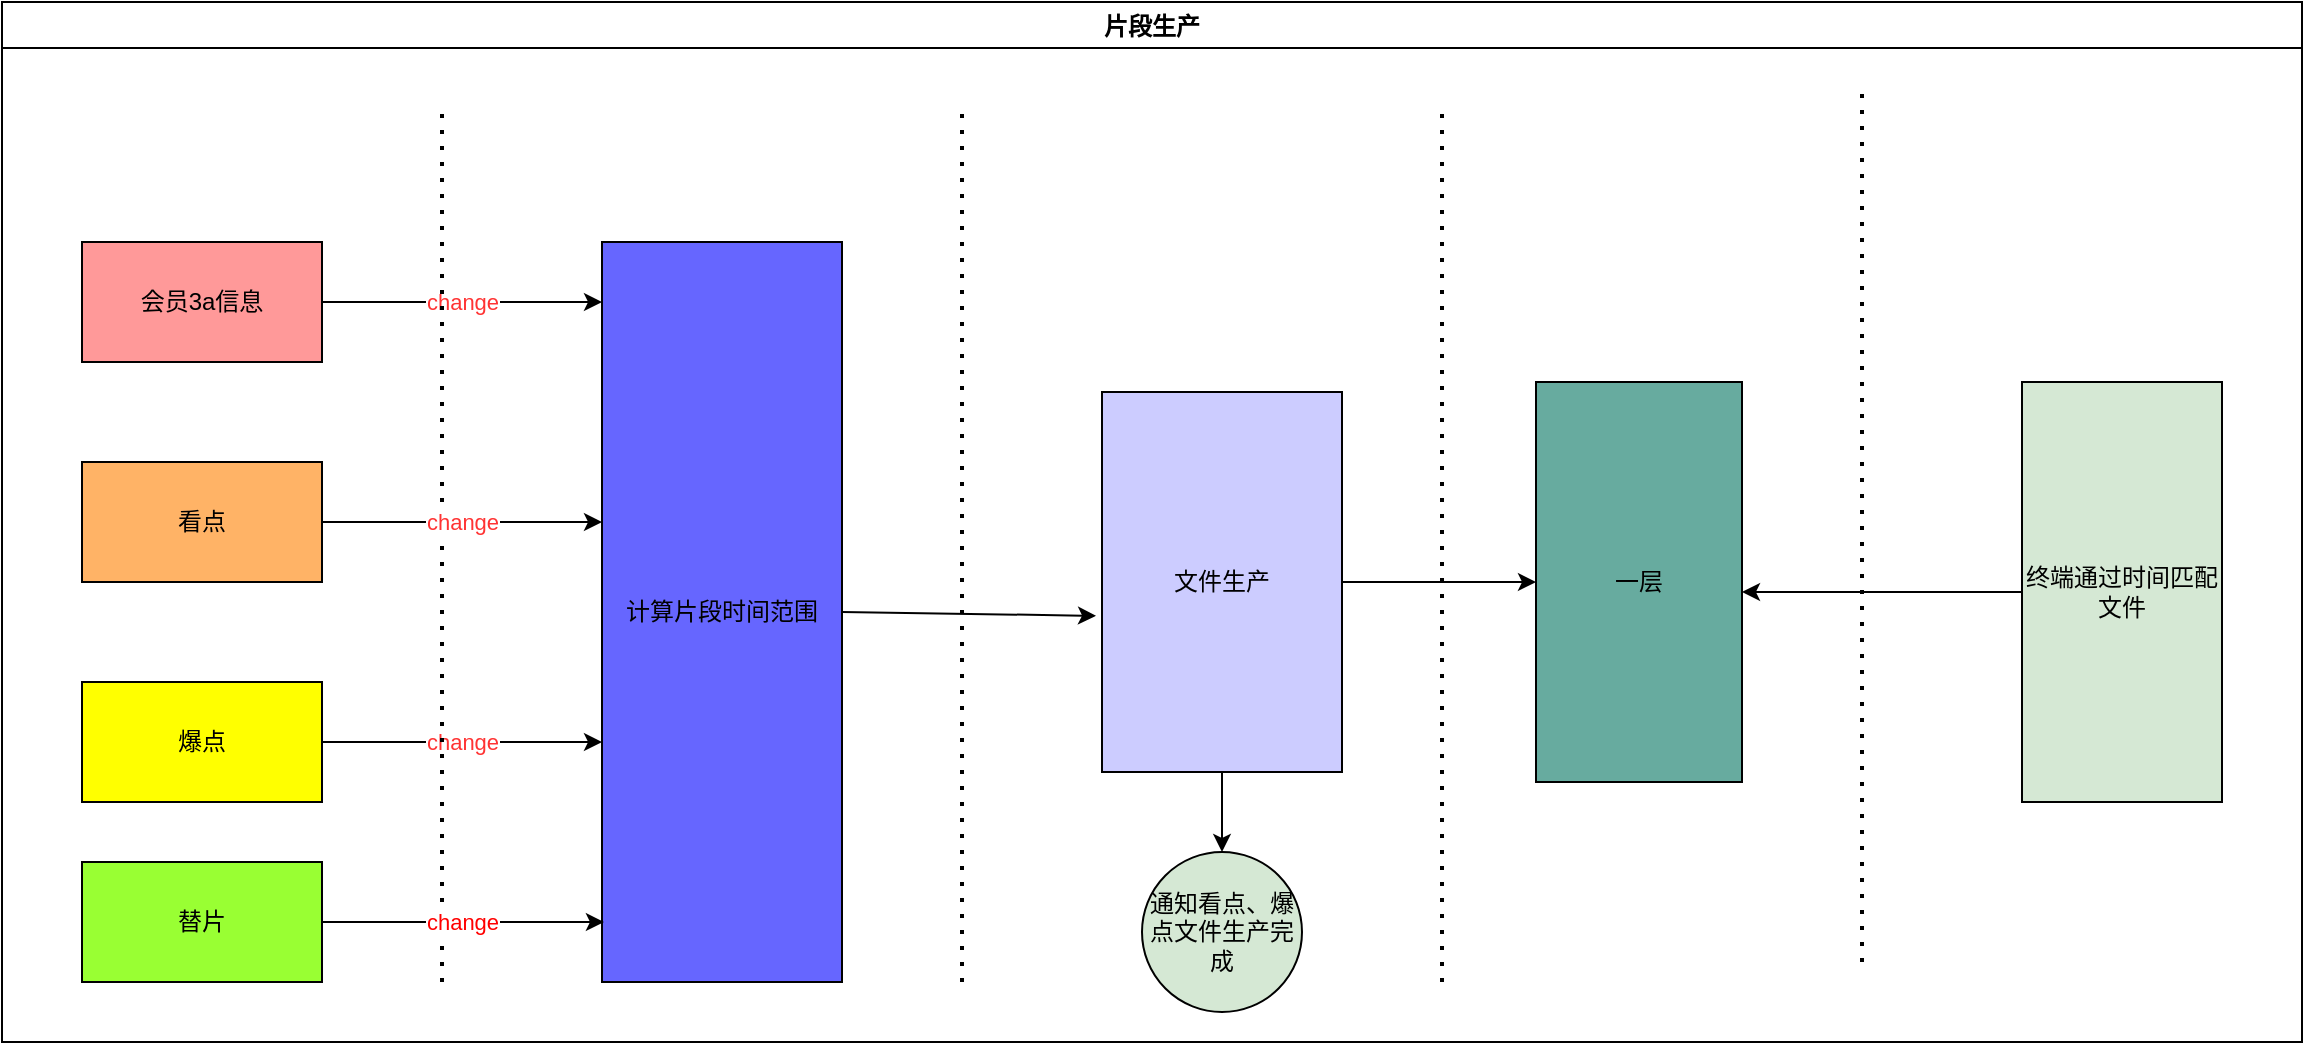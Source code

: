 <mxfile version="20.2.3" type="device" pages="18"><diagram id="npV8yAlVxD5Ynky4SN1l" name="第 1 页"><mxGraphModel dx="1422" dy="762" grid="1" gridSize="10" guides="1" tooltips="1" connect="1" arrows="1" fold="1" page="1" pageScale="1" pageWidth="827" pageHeight="1169" math="0" shadow="0"><root><mxCell id="0"/><mxCell id="1" parent="0"/><mxCell id="noIQywEYdD4ZVLroDIHR-15" value="change" style="edgeStyle=none;rounded=0;orthogonalLoop=1;jettySize=auto;html=1;exitX=1;exitY=0.5;exitDx=0;exitDy=0;fontColor=#FF3333;" parent="1" source="noIQywEYdD4ZVLroDIHR-4" edge="1"><mxGeometry relative="1" as="geometry"><mxPoint x="360" y="530" as="targetPoint"/></mxGeometry></mxCell><mxCell id="noIQywEYdD4ZVLroDIHR-13" value="change" style="rounded=0;orthogonalLoop=1;jettySize=auto;html=1;exitX=1;exitY=0.5;exitDx=0;exitDy=0;fontColor=#FF3333;" parent="1" source="noIQywEYdD4ZVLroDIHR-5" edge="1"><mxGeometry relative="1" as="geometry"><mxPoint x="360" y="310" as="targetPoint"/></mxGeometry></mxCell><mxCell id="noIQywEYdD4ZVLroDIHR-5" value="会员3a信息" style="rounded=0;whiteSpace=wrap;html=1;fillColor=#FF9999;" parent="1" vertex="1"><mxGeometry x="100" y="280" width="120" height="60" as="geometry"/></mxCell><mxCell id="noIQywEYdD4ZVLroDIHR-6" value="" style="endArrow=none;dashed=1;html=1;dashPattern=1 3;strokeWidth=2;rounded=0;" parent="1" edge="1"><mxGeometry width="50" height="50" relative="1" as="geometry"><mxPoint x="280" y="650" as="sourcePoint"/><mxPoint x="280" y="210" as="targetPoint"/></mxGeometry></mxCell><mxCell id="noIQywEYdD4ZVLroDIHR-16" style="edgeStyle=none;rounded=0;orthogonalLoop=1;jettySize=auto;html=1;exitX=1;exitY=0.5;exitDx=0;exitDy=0;entryX=-0.025;entryY=0.589;entryDx=0;entryDy=0;entryPerimeter=0;" parent="1" source="noIQywEYdD4ZVLroDIHR-10" target="noIQywEYdD4ZVLroDIHR-12" edge="1"><mxGeometry relative="1" as="geometry"/></mxCell><mxCell id="noIQywEYdD4ZVLroDIHR-10" value="计算片段时间范围" style="rounded=0;whiteSpace=wrap;html=1;fillColor=#6666FF;" parent="1" vertex="1"><mxGeometry x="360" y="280" width="120" height="370" as="geometry"/></mxCell><mxCell id="noIQywEYdD4ZVLroDIHR-11" value="" style="endArrow=none;dashed=1;html=1;dashPattern=1 3;strokeWidth=2;rounded=0;" parent="1" edge="1"><mxGeometry width="50" height="50" relative="1" as="geometry"><mxPoint x="540" y="650" as="sourcePoint"/><mxPoint x="540" y="210" as="targetPoint"/></mxGeometry></mxCell><mxCell id="noIQywEYdD4ZVLroDIHR-17" value="片段生产" style="swimlane;" parent="1" vertex="1"><mxGeometry x="60" y="160" width="1150" height="520" as="geometry"/></mxCell><mxCell id="noIQywEYdD4ZVLroDIHR-25" style="edgeStyle=none;rounded=0;orthogonalLoop=1;jettySize=auto;html=1;exitX=1;exitY=0.5;exitDx=0;exitDy=0;entryX=0;entryY=0.5;entryDx=0;entryDy=0;fontColor=#000000;" parent="noIQywEYdD4ZVLroDIHR-17" source="noIQywEYdD4ZVLroDIHR-12" target="noIQywEYdD4ZVLroDIHR-23" edge="1"><mxGeometry relative="1" as="geometry"/></mxCell><mxCell id="noIQywEYdD4ZVLroDIHR-30" style="edgeStyle=none;rounded=0;orthogonalLoop=1;jettySize=auto;html=1;exitX=0.5;exitY=1;exitDx=0;exitDy=0;entryX=0.5;entryY=0;entryDx=0;entryDy=0;fontColor=#000000;" parent="noIQywEYdD4ZVLroDIHR-17" source="noIQywEYdD4ZVLroDIHR-12" target="noIQywEYdD4ZVLroDIHR-29" edge="1"><mxGeometry relative="1" as="geometry"/></mxCell><mxCell id="noIQywEYdD4ZVLroDIHR-12" value="文件生产" style="rounded=0;whiteSpace=wrap;html=1;fillColor=#CCCCFF;" parent="noIQywEYdD4ZVLroDIHR-17" vertex="1"><mxGeometry x="550" y="195" width="120" height="190" as="geometry"/></mxCell><mxCell id="noIQywEYdD4ZVLroDIHR-3" value="看点" style="rounded=0;whiteSpace=wrap;html=1;fillColor=#FFB366;" parent="noIQywEYdD4ZVLroDIHR-17" vertex="1"><mxGeometry x="40" y="230" width="120" height="60" as="geometry"/></mxCell><mxCell id="noIQywEYdD4ZVLroDIHR-4" value="爆点" style="rounded=0;whiteSpace=wrap;html=1;fillColor=#FFFF00;" parent="noIQywEYdD4ZVLroDIHR-17" vertex="1"><mxGeometry x="40" y="340" width="120" height="60" as="geometry"/></mxCell><mxCell id="noIQywEYdD4ZVLroDIHR-19" value="替片" style="rounded=0;whiteSpace=wrap;html=1;fillColor=#99FF33;" parent="noIQywEYdD4ZVLroDIHR-17" vertex="1"><mxGeometry x="40" y="430" width="120" height="60" as="geometry"/></mxCell><mxCell id="noIQywEYdD4ZVLroDIHR-22" value="" style="endArrow=none;dashed=1;html=1;dashPattern=1 3;strokeWidth=2;rounded=0;" parent="noIQywEYdD4ZVLroDIHR-17" edge="1"><mxGeometry width="50" height="50" relative="1" as="geometry"><mxPoint x="720" y="490" as="sourcePoint"/><mxPoint x="720" y="50" as="targetPoint"/></mxGeometry></mxCell><mxCell id="noIQywEYdD4ZVLroDIHR-23" value="&lt;font color=&quot;#000000&quot;&gt;一层&lt;/font&gt;" style="rounded=0;whiteSpace=wrap;html=1;fontColor=#FF0000;fillColor=#67AB9F;" parent="noIQywEYdD4ZVLroDIHR-17" vertex="1"><mxGeometry x="767" y="190" width="103" height="200" as="geometry"/></mxCell><mxCell id="noIQywEYdD4ZVLroDIHR-26" value="" style="endArrow=none;dashed=1;html=1;dashPattern=1 3;strokeWidth=2;rounded=0;" parent="noIQywEYdD4ZVLroDIHR-17" edge="1"><mxGeometry width="50" height="50" relative="1" as="geometry"><mxPoint x="930" y="480" as="sourcePoint"/><mxPoint x="930" y="40" as="targetPoint"/></mxGeometry></mxCell><mxCell id="noIQywEYdD4ZVLroDIHR-28" style="edgeStyle=none;rounded=0;orthogonalLoop=1;jettySize=auto;html=1;exitX=0;exitY=0.5;exitDx=0;exitDy=0;entryX=1;entryY=0.525;entryDx=0;entryDy=0;fontColor=#000000;entryPerimeter=0;" parent="noIQywEYdD4ZVLroDIHR-17" source="noIQywEYdD4ZVLroDIHR-27" target="noIQywEYdD4ZVLroDIHR-23" edge="1"><mxGeometry relative="1" as="geometry"/></mxCell><mxCell id="noIQywEYdD4ZVLroDIHR-27" value="终端通过时间匹配文件" style="rounded=0;whiteSpace=wrap;html=1;fontColor=#000000;fillColor=#D5E8D4;" parent="noIQywEYdD4ZVLroDIHR-17" vertex="1"><mxGeometry x="1010" y="190" width="100" height="210" as="geometry"/></mxCell><mxCell id="noIQywEYdD4ZVLroDIHR-29" value="通知看点、爆点文件生产完成" style="ellipse;whiteSpace=wrap;html=1;aspect=fixed;fontColor=#000000;fillColor=#D5E8D4;" parent="noIQywEYdD4ZVLroDIHR-17" vertex="1"><mxGeometry x="570" y="425" width="80" height="80" as="geometry"/></mxCell><mxCell id="noIQywEYdD4ZVLroDIHR-18" value="change" style="edgeStyle=none;rounded=0;orthogonalLoop=1;jettySize=auto;html=1;exitX=1;exitY=0.5;exitDx=0;exitDy=0;fontColor=#FF3333;" parent="1" source="noIQywEYdD4ZVLroDIHR-3" edge="1"><mxGeometry relative="1" as="geometry"><mxPoint x="360" y="420" as="targetPoint"/></mxGeometry></mxCell><mxCell id="noIQywEYdD4ZVLroDIHR-20" value="change" style="edgeStyle=none;rounded=0;orthogonalLoop=1;jettySize=auto;html=1;exitX=1;exitY=0.5;exitDx=0;exitDy=0;entryX=0.008;entryY=0.919;entryDx=0;entryDy=0;entryPerimeter=0;fontColor=#FF0000;" parent="1" source="noIQywEYdD4ZVLroDIHR-19" target="noIQywEYdD4ZVLroDIHR-10" edge="1"><mxGeometry relative="1" as="geometry"/></mxCell></root></mxGraphModel></diagram><diagram id="aQPJV3YWyirYi9QCF8Qf" name="第 2 页"><mxGraphModel dx="1422" dy="762" grid="1" gridSize="10" guides="1" tooltips="1" connect="1" arrows="1" fold="1" page="1" pageScale="1" pageWidth="827" pageHeight="1169" math="0" shadow="0"><root><mxCell id="-AKedEOGSE7aHaITBq6U-0"/><mxCell id="-AKedEOGSE7aHaITBq6U-1" parent="-AKedEOGSE7aHaITBq6U-0"/><mxCell id="-AKedEOGSE7aHaITBq6U-10" style="rounded=0;orthogonalLoop=1;jettySize=auto;html=1;exitX=1;exitY=1;exitDx=0;exitDy=0;entryX=0;entryY=0.5;entryDx=0;entryDy=0;" parent="-AKedEOGSE7aHaITBq6U-1" source="-AKedEOGSE7aHaITBq6U-7" target="-AKedEOGSE7aHaITBq6U-8" edge="1"><mxGeometry relative="1" as="geometry"/></mxCell><mxCell id="-AKedEOGSE7aHaITBq6U-11" value="指定清晰度文件下发" style="edgeLabel;html=1;align=center;verticalAlign=middle;resizable=0;points=[];" parent="-AKedEOGSE7aHaITBq6U-10" vertex="1" connectable="0"><mxGeometry x="-0.154" relative="1" as="geometry"><mxPoint x="-1" as="offset"/></mxGeometry></mxCell><mxCell id="-AKedEOGSE7aHaITBq6U-7" value="文件转码消息" style="rounded=0;whiteSpace=wrap;html=1;" parent="-AKedEOGSE7aHaITBq6U-1" vertex="1"><mxGeometry x="110" y="90" width="120" height="60" as="geometry"/></mxCell><mxCell id="-AKedEOGSE7aHaITBq6U-19" style="edgeStyle=none;rounded=0;orthogonalLoop=1;jettySize=auto;html=1;exitX=1;exitY=0.5;exitDx=0;exitDy=0;entryX=-0.02;entryY=0.408;entryDx=0;entryDy=0;entryPerimeter=0;" parent="-AKedEOGSE7aHaITBq6U-1" source="-AKedEOGSE7aHaITBq6U-8" target="-AKedEOGSE7aHaITBq6U-18" edge="1"><mxGeometry relative="1" as="geometry"/></mxCell><mxCell id="-AKedEOGSE7aHaITBq6U-8" value="计算片段时间点位" style="ellipse;whiteSpace=wrap;html=1;aspect=fixed;" parent="-AKedEOGSE7aHaITBq6U-1" vertex="1"><mxGeometry x="370" y="260" width="80" height="80" as="geometry"/></mxCell><mxCell id="-AKedEOGSE7aHaITBq6U-15" style="edgeStyle=none;rounded=0;orthogonalLoop=1;jettySize=auto;html=1;entryX=0;entryY=0.5;entryDx=0;entryDy=0;" parent="-AKedEOGSE7aHaITBq6U-1" source="-AKedEOGSE7aHaITBq6U-12" target="-AKedEOGSE7aHaITBq6U-8" edge="1"><mxGeometry relative="1" as="geometry"/></mxCell><mxCell id="-AKedEOGSE7aHaITBq6U-12" value="会员3a信息" style="rounded=0;whiteSpace=wrap;html=1;" parent="-AKedEOGSE7aHaITBq6U-1" vertex="1"><mxGeometry x="110" y="210" width="120" height="60" as="geometry"/></mxCell><mxCell id="-AKedEOGSE7aHaITBq6U-16" style="edgeStyle=none;rounded=0;orthogonalLoop=1;jettySize=auto;html=1;exitX=1;exitY=0.5;exitDx=0;exitDy=0;entryX=0;entryY=0.5;entryDx=0;entryDy=0;" parent="-AKedEOGSE7aHaITBq6U-1" source="-AKedEOGSE7aHaITBq6U-13" target="-AKedEOGSE7aHaITBq6U-8" edge="1"><mxGeometry relative="1" as="geometry"/></mxCell><mxCell id="-AKedEOGSE7aHaITBq6U-13" value="看点" style="rounded=0;whiteSpace=wrap;html=1;" parent="-AKedEOGSE7aHaITBq6U-1" vertex="1"><mxGeometry x="110" y="320" width="120" height="60" as="geometry"/></mxCell><mxCell id="-AKedEOGSE7aHaITBq6U-17" style="edgeStyle=none;rounded=0;orthogonalLoop=1;jettySize=auto;html=1;exitX=1;exitY=0.5;exitDx=0;exitDy=0;entryX=0;entryY=0.5;entryDx=0;entryDy=0;" parent="-AKedEOGSE7aHaITBq6U-1" source="-AKedEOGSE7aHaITBq6U-14" target="-AKedEOGSE7aHaITBq6U-8" edge="1"><mxGeometry relative="1" as="geometry"/></mxCell><mxCell id="-AKedEOGSE7aHaITBq6U-14" value="爆点" style="rounded=0;whiteSpace=wrap;html=1;" parent="-AKedEOGSE7aHaITBq6U-1" vertex="1"><mxGeometry x="110" y="430" width="120" height="60" as="geometry"/></mxCell><mxCell id="-AKedEOGSE7aHaITBq6U-21" style="edgeStyle=none;rounded=0;orthogonalLoop=1;jettySize=auto;html=1;exitX=1;exitY=0.5;exitDx=0;exitDy=0;" parent="-AKedEOGSE7aHaITBq6U-1" source="-AKedEOGSE7aHaITBq6U-18" target="-AKedEOGSE7aHaITBq6U-20" edge="1"><mxGeometry relative="1" as="geometry"/></mxCell><mxCell id="-AKedEOGSE7aHaITBq6U-18" value="获取指定清洗度文件" style="rounded=0;whiteSpace=wrap;html=1;" parent="-AKedEOGSE7aHaITBq6U-1" vertex="1"><mxGeometry x="530" y="200" width="100" height="240" as="geometry"/></mxCell><mxCell id="-AKedEOGSE7aHaITBq6U-23" style="edgeStyle=none;rounded=0;orthogonalLoop=1;jettySize=auto;html=1;exitX=1;exitY=0.5;exitDx=0;exitDy=0;entryX=0;entryY=0.5;entryDx=0;entryDy=0;" parent="-AKedEOGSE7aHaITBq6U-1" source="-AKedEOGSE7aHaITBq6U-20" target="-AKedEOGSE7aHaITBq6U-22" edge="1"><mxGeometry relative="1" as="geometry"/></mxCell><mxCell id="-AKedEOGSE7aHaITBq6U-20" value="生产片段文件" style="rounded=0;whiteSpace=wrap;html=1;" parent="-AKedEOGSE7aHaITBq6U-1" vertex="1"><mxGeometry x="700" y="200" width="100" height="240" as="geometry"/></mxCell><mxCell id="-AKedEOGSE7aHaITBq6U-22" value="一层" style="rounded=0;whiteSpace=wrap;html=1;" parent="-AKedEOGSE7aHaITBq6U-1" vertex="1"><mxGeometry x="860" y="200" width="100" height="240" as="geometry"/></mxCell><mxCell id="-AKedEOGSE7aHaITBq6U-25" style="edgeStyle=none;rounded=0;orthogonalLoop=1;jettySize=auto;html=1;exitX=0;exitY=0.5;exitDx=0;exitDy=0;" parent="-AKedEOGSE7aHaITBq6U-1" source="-AKedEOGSE7aHaITBq6U-24" target="-AKedEOGSE7aHaITBq6U-22" edge="1"><mxGeometry relative="1" as="geometry"/></mxCell><mxCell id="-AKedEOGSE7aHaITBq6U-24" value="终端通过时间匹配文件" style="rounded=0;whiteSpace=wrap;html=1;" parent="-AKedEOGSE7aHaITBq6U-1" vertex="1"><mxGeometry x="1030" y="200" width="100" height="240" as="geometry"/></mxCell></root></mxGraphModel></diagram><diagram id="mrRHAEn56e7OCBNw5fqZ" name="第 3 页"><mxGraphModel dx="2249" dy="762" grid="1" gridSize="10" guides="1" tooltips="1" connect="1" arrows="1" fold="1" page="1" pageScale="1" pageWidth="827" pageHeight="1169" math="0" shadow="0"><root><mxCell id="Ew60Vrc10L4Ma4enpCDI-0"/><mxCell id="Ew60Vrc10L4Ma4enpCDI-1" parent="Ew60Vrc10L4Ma4enpCDI-0"/><mxCell id="Ew60Vrc10L4Ma4enpCDI-2" value="" style="rounded=0;whiteSpace=wrap;html=1;" parent="Ew60Vrc10L4Ma4enpCDI-1" vertex="1"><mxGeometry x="90" y="320" width="780" height="10" as="geometry"/></mxCell><mxCell id="Ew60Vrc10L4Ma4enpCDI-3" value="正片时长" style="shape=singleArrow;whiteSpace=wrap;html=1;" parent="Ew60Vrc10L4Ma4enpCDI-1" vertex="1"><mxGeometry x="-30" y="295" width="100" height="60" as="geometry"/></mxCell><mxCell id="Ew60Vrc10L4Ma4enpCDI-4" value="" style="ellipse;whiteSpace=wrap;html=1;aspect=fixed;fillColor=#000000;" parent="Ew60Vrc10L4Ma4enpCDI-1" vertex="1"><mxGeometry x="240" y="316.25" width="17.5" height="17.5" as="geometry"/></mxCell><mxCell id="Ew60Vrc10L4Ma4enpCDI-5" value="" style="shape=flexArrow;endArrow=classic;html=1;rounded=0;" parent="Ew60Vrc10L4Ma4enpCDI-1" edge="1"><mxGeometry width="50" height="50" relative="1" as="geometry"><mxPoint x="248.25" y="220" as="sourcePoint"/><mxPoint x="248.25" y="310" as="targetPoint"/></mxGeometry></mxCell><mxCell id="Ew60Vrc10L4Ma4enpCDI-6" value="看点一" style="edgeLabel;html=1;align=center;verticalAlign=middle;resizable=0;points=[];" parent="Ew60Vrc10L4Ma4enpCDI-5" vertex="1" connectable="0"><mxGeometry x="-0.289" y="-4" relative="1" as="geometry"><mxPoint as="offset"/></mxGeometry></mxCell><mxCell id="Ew60Vrc10L4Ma4enpCDI-7" value="" style="ellipse;whiteSpace=wrap;html=1;aspect=fixed;fillColor=#FFCCCC;" parent="Ew60Vrc10L4Ma4enpCDI-1" vertex="1"><mxGeometry x="500" y="316.25" width="17.5" height="17.5" as="geometry"/></mxCell><mxCell id="Ew60Vrc10L4Ma4enpCDI-8" value="" style="shape=flexArrow;endArrow=classic;html=1;rounded=0;" parent="Ew60Vrc10L4Ma4enpCDI-1" edge="1"><mxGeometry width="50" height="50" relative="1" as="geometry"><mxPoint x="508.25" y="220" as="sourcePoint"/><mxPoint x="508.25" y="310" as="targetPoint"/><Array as="points"><mxPoint x="508" y="270"/></Array></mxGeometry></mxCell><mxCell id="Ew60Vrc10L4Ma4enpCDI-9" value="爆点开始时间" style="edgeLabel;html=1;align=center;verticalAlign=middle;resizable=0;points=[];" parent="Ew60Vrc10L4Ma4enpCDI-8" vertex="1" connectable="0"><mxGeometry x="-0.289" y="-4" relative="1" as="geometry"><mxPoint as="offset"/></mxGeometry></mxCell><mxCell id="Ew60Vrc10L4Ma4enpCDI-12" value="" style="ellipse;whiteSpace=wrap;html=1;aspect=fixed;fillColor=#FF6666;" parent="Ew60Vrc10L4Ma4enpCDI-1" vertex="1"><mxGeometry x="670" y="316.25" width="17.5" height="17.5" as="geometry"/></mxCell><mxCell id="Ew60Vrc10L4Ma4enpCDI-15" value="" style="shape=flexArrow;endArrow=classic;html=1;rounded=0;" parent="Ew60Vrc10L4Ma4enpCDI-1" edge="1"><mxGeometry width="50" height="50" relative="1" as="geometry"><mxPoint x="678.5" y="220" as="sourcePoint"/><mxPoint x="678.5" y="310" as="targetPoint"/><Array as="points"><mxPoint x="678.25" y="270"/></Array></mxGeometry></mxCell><mxCell id="Ew60Vrc10L4Ma4enpCDI-16" value="爆点结束时间" style="edgeLabel;html=1;align=center;verticalAlign=middle;resizable=0;points=[];" parent="Ew60Vrc10L4Ma4enpCDI-15" vertex="1" connectable="0"><mxGeometry x="-0.289" y="-4" relative="1" as="geometry"><mxPoint as="offset"/></mxGeometry></mxCell><mxCell id="Ew60Vrc10L4Ma4enpCDI-17" value="11m" style="text;html=1;strokeColor=none;fillColor=none;align=center;verticalAlign=middle;whiteSpace=wrap;rounded=0;" parent="Ew60Vrc10L4Ma4enpCDI-1" vertex="1"><mxGeometry x="218.75" y="340" width="60" height="30" as="geometry"/></mxCell><mxCell id="Ew60Vrc10L4Ma4enpCDI-18" value="31m" style="text;html=1;strokeColor=none;fillColor=none;align=center;verticalAlign=middle;whiteSpace=wrap;rounded=0;" parent="Ew60Vrc10L4Ma4enpCDI-1" vertex="1"><mxGeometry x="478.75" y="340" width="60" height="30" as="geometry"/></mxCell><mxCell id="Ew60Vrc10L4Ma4enpCDI-19" value="51m" style="text;html=1;strokeColor=none;fillColor=none;align=center;verticalAlign=middle;whiteSpace=wrap;rounded=0;" parent="Ew60Vrc10L4Ma4enpCDI-1" vertex="1"><mxGeometry x="648.75" y="340" width="60" height="30" as="geometry"/></mxCell><mxCell id="Ew60Vrc10L4Ma4enpCDI-20" value="0m" style="text;html=1;strokeColor=none;fillColor=none;align=center;verticalAlign=middle;whiteSpace=wrap;rounded=0;" parent="Ew60Vrc10L4Ma4enpCDI-1" vertex="1"><mxGeometry x="70" y="340" width="60" height="30" as="geometry"/></mxCell><mxCell id="Ew60Vrc10L4Ma4enpCDI-21" value="80m" style="text;html=1;strokeColor=none;fillColor=none;align=center;verticalAlign=middle;whiteSpace=wrap;rounded=0;" parent="Ew60Vrc10L4Ma4enpCDI-1" vertex="1"><mxGeometry x="840" y="340" width="60" height="30" as="geometry"/></mxCell><mxCell id="Ew60Vrc10L4Ma4enpCDI-22" value="" style="shape=curlyBracket;whiteSpace=wrap;html=1;rounded=1;flipH=1;fillColor=#FF6666;rotation=90;" parent="Ew60Vrc10L4Ma4enpCDI-1" vertex="1"><mxGeometry x="585" y="270" width="20" height="145" as="geometry"/></mxCell><mxCell id="Ew60Vrc10L4Ma4enpCDI-25" value="爆点时间段" style="text;html=1;align=center;verticalAlign=middle;resizable=0;points=[];autosize=1;strokeColor=none;fillColor=none;" parent="Ew60Vrc10L4Ma4enpCDI-1" vertex="1"><mxGeometry x="560" y="350" width="80" height="20" as="geometry"/></mxCell><mxCell id="Ew60Vrc10L4Ma4enpCDI-26" value="" style="endArrow=none;html=1;rounded=0;" parent="Ew60Vrc10L4Ma4enpCDI-1" edge="1"><mxGeometry width="50" height="50" relative="1" as="geometry"><mxPoint x="350" y="340" as="sourcePoint"/><mxPoint x="350" y="310" as="targetPoint"/></mxGeometry></mxCell><mxCell id="Ew60Vrc10L4Ma4enpCDI-27" value="" style="shape=curlyBracket;whiteSpace=wrap;html=1;rounded=1;fillColor=#FF6666;rotation=90;" parent="Ew60Vrc10L4Ma4enpCDI-1" vertex="1"><mxGeometry x="292.5" y="260" width="20" height="95" as="geometry"/></mxCell><mxCell id="Ew60Vrc10L4Ma4enpCDI-30" value="片段一" style="text;html=1;strokeColor=none;fillColor=none;align=center;verticalAlign=middle;whiteSpace=wrap;rounded=0;fontColor=#FF0000;fontStyle=1" parent="Ew60Vrc10L4Ma4enpCDI-1" vertex="1"><mxGeometry x="272.5" y="270" width="60" height="30" as="geometry"/></mxCell><mxCell id="Ew60Vrc10L4Ma4enpCDI-31" value="21m" style="text;html=1;strokeColor=none;fillColor=none;align=center;verticalAlign=middle;whiteSpace=wrap;rounded=0;" parent="Ew60Vrc10L4Ma4enpCDI-1" vertex="1"><mxGeometry x="320" y="340" width="60" height="30" as="geometry"/></mxCell><mxCell id="Ew60Vrc10L4Ma4enpCDI-33" value="" style="endArrow=none;html=1;rounded=0;fontColor=#FF0000;" parent="Ew60Vrc10L4Ma4enpCDI-1" edge="1"><mxGeometry width="50" height="50" relative="1" as="geometry"><mxPoint x="595" y="330" as="sourcePoint"/><mxPoint x="595" y="320" as="targetPoint"/></mxGeometry></mxCell><mxCell id="Ew60Vrc10L4Ma4enpCDI-34" value="" style="shape=curlyBracket;whiteSpace=wrap;html=1;rounded=1;fontColor=#FF0000;fillColor=#FF6666;rotation=90;" parent="Ew60Vrc10L4Ma4enpCDI-1" vertex="1"><mxGeometry x="547" y="270" width="20" height="74" as="geometry"/></mxCell><mxCell id="Ew60Vrc10L4Ma4enpCDI-35" value="片段二" style="text;html=1;strokeColor=none;fillColor=none;align=center;verticalAlign=middle;whiteSpace=wrap;rounded=0;fontColor=#FF0000;" parent="Ew60Vrc10L4Ma4enpCDI-1" vertex="1"><mxGeometry x="527" y="270" width="60" height="30" as="geometry"/></mxCell><mxCell id="Ew60Vrc10L4Ma4enpCDI-36" value="41m" style="text;html=1;strokeColor=none;fillColor=none;align=center;verticalAlign=middle;whiteSpace=wrap;rounded=0;fontColor=#000000;" parent="Ew60Vrc10L4Ma4enpCDI-1" vertex="1"><mxGeometry x="565" y="240" width="60" height="30" as="geometry"/></mxCell><mxCell id="Ew60Vrc10L4Ma4enpCDI-37" value="" style="edgeStyle=orthogonalEdgeStyle;rounded=0;orthogonalLoop=1;jettySize=auto;html=1;fontColor=#FF0000;" parent="Ew60Vrc10L4Ma4enpCDI-1" source="Ew60Vrc10L4Ma4enpCDI-22" target="Ew60Vrc10L4Ma4enpCDI-36" edge="1"><mxGeometry relative="1" as="geometry"/></mxCell><mxCell id="jL4--BSQxDGzpPTEDHVB-1" value="" style="rounded=0;whiteSpace=wrap;html=1;" vertex="1" parent="Ew60Vrc10L4Ma4enpCDI-1"><mxGeometry x="70" y="610" width="690" height="10" as="geometry"/></mxCell><mxCell id="jL4--BSQxDGzpPTEDHVB-2" value="" style="rounded=0;whiteSpace=wrap;html=1;" vertex="1" parent="Ew60Vrc10L4Ma4enpCDI-1"><mxGeometry x="69" y="760" width="791" height="10" as="geometry"/></mxCell><mxCell id="jL4--BSQxDGzpPTEDHVB-3" value="" style="ellipse;whiteSpace=wrap;html=1;aspect=fixed;fillColor=#B5739D;" vertex="1" parent="Ew60Vrc10L4Ma4enpCDI-1"><mxGeometry x="170" y="606.25" width="17.5" height="17.5" as="geometry"/></mxCell><mxCell id="jL4--BSQxDGzpPTEDHVB-7" value="" style="ellipse;whiteSpace=wrap;html=1;aspect=fixed;fillColor=#FF0000;" vertex="1" parent="Ew60Vrc10L4Ma4enpCDI-1"><mxGeometry x="631.25" y="606.25" width="17.5" height="17.5" as="geometry"/></mxCell><mxCell id="jL4--BSQxDGzpPTEDHVB-8" value="" style="shape=flexArrow;endArrow=classic;html=1;rounded=0;" edge="1" parent="Ew60Vrc10L4Ma4enpCDI-1"><mxGeometry width="50" height="50" relative="1" as="geometry"><mxPoint x="178.25" y="510" as="sourcePoint"/><mxPoint x="178.25" y="600" as="targetPoint"/></mxGeometry></mxCell><mxCell id="jL4--BSQxDGzpPTEDHVB-9" value="片头" style="edgeLabel;html=1;align=center;verticalAlign=middle;resizable=0;points=[];" vertex="1" connectable="0" parent="jL4--BSQxDGzpPTEDHVB-8"><mxGeometry x="-0.289" y="-4" relative="1" as="geometry"><mxPoint as="offset"/></mxGeometry></mxCell><mxCell id="jL4--BSQxDGzpPTEDHVB-10" value="" style="shape=flexArrow;endArrow=classic;html=1;rounded=0;" edge="1" parent="Ew60Vrc10L4Ma4enpCDI-1"><mxGeometry width="50" height="50" relative="1" as="geometry"><mxPoint x="750.75" y="667" as="sourcePoint"/><mxPoint x="750.75" y="757" as="targetPoint"/></mxGeometry></mxCell><mxCell id="jL4--BSQxDGzpPTEDHVB-11" value="片尾" style="edgeLabel;html=1;align=center;verticalAlign=middle;resizable=0;points=[];" vertex="1" connectable="0" parent="jL4--BSQxDGzpPTEDHVB-10"><mxGeometry x="-0.289" y="-4" relative="1" as="geometry"><mxPoint as="offset"/></mxGeometry></mxCell><mxCell id="jL4--BSQxDGzpPTEDHVB-14" value="00:00:00" style="text;html=1;strokeColor=none;fillColor=none;align=center;verticalAlign=middle;whiteSpace=wrap;rounded=0;" vertex="1" parent="Ew60Vrc10L4Ma4enpCDI-1"><mxGeometry x="50" y="628" width="60" height="30" as="geometry"/></mxCell><mxCell id="jL4--BSQxDGzpPTEDHVB-15" value="00:03:00" style="text;html=1;strokeColor=none;fillColor=none;align=center;verticalAlign=middle;whiteSpace=wrap;rounded=0;" vertex="1" parent="Ew60Vrc10L4Ma4enpCDI-1"><mxGeometry x="148.75" y="628" width="60" height="30" as="geometry"/></mxCell><mxCell id="jL4--BSQxDGzpPTEDHVB-16" value="00:50:00" style="text;html=1;strokeColor=none;fillColor=none;align=center;verticalAlign=middle;whiteSpace=wrap;rounded=0;" vertex="1" parent="Ew60Vrc10L4Ma4enpCDI-1"><mxGeometry x="605" y="623.75" width="60" height="30" as="geometry"/></mxCell><mxCell id="jL4--BSQxDGzpPTEDHVB-19" value="01:00:00" style="text;html=1;strokeColor=none;fillColor=none;align=center;verticalAlign=middle;whiteSpace=wrap;rounded=0;" vertex="1" parent="Ew60Vrc10L4Ma4enpCDI-1"><mxGeometry x="730" y="623.75" width="60" height="30" as="geometry"/></mxCell><mxCell id="jL4--BSQxDGzpPTEDHVB-20" value="" style="shape=curlyBracket;whiteSpace=wrap;html=1;rounded=1;fillColor=#FF6666;rotation=90;size=0.5;" vertex="1" parent="Ew60Vrc10L4Ma4enpCDI-1"><mxGeometry x="690" y="550" width="20" height="95" as="geometry"/></mxCell><mxCell id="jL4--BSQxDGzpPTEDHVB-21" value="片尾时长 10分钟" style="text;html=1;strokeColor=none;fillColor=none;align=center;verticalAlign=middle;whiteSpace=wrap;rounded=0;" vertex="1" parent="Ew60Vrc10L4Ma4enpCDI-1"><mxGeometry x="670" y="555" width="60" height="30" as="geometry"/></mxCell><mxCell id="jL4--BSQxDGzpPTEDHVB-22" value="被复制视频：" style="text;html=1;strokeColor=#A50040;fillColor=#d80073;align=center;verticalAlign=middle;whiteSpace=wrap;rounded=0;fontColor=#ffffff;" vertex="1" parent="Ew60Vrc10L4Ma4enpCDI-1"><mxGeometry x="-50" y="600" width="90" height="30" as="geometry"/></mxCell><mxCell id="jL4--BSQxDGzpPTEDHVB-23" value="目标视频视频：" style="text;html=1;strokeColor=#6F0000;fillColor=#a20025;align=center;verticalAlign=middle;whiteSpace=wrap;rounded=0;fontColor=#ffffff;" vertex="1" parent="Ew60Vrc10L4Ma4enpCDI-1"><mxGeometry x="-50" y="750" width="90" height="30" as="geometry"/></mxCell><mxCell id="jL4--BSQxDGzpPTEDHVB-24" value="00:00:00" style="text;html=1;strokeColor=none;fillColor=none;align=center;verticalAlign=middle;whiteSpace=wrap;rounded=0;" vertex="1" parent="Ew60Vrc10L4Ma4enpCDI-1"><mxGeometry x="50" y="780" width="60" height="30" as="geometry"/></mxCell><mxCell id="jL4--BSQxDGzpPTEDHVB-25" value="00:03:00" style="text;html=1;strokeColor=none;fillColor=none;align=center;verticalAlign=middle;whiteSpace=wrap;rounded=0;" vertex="1" parent="Ew60Vrc10L4Ma4enpCDI-1"><mxGeometry x="148.75" y="780" width="60" height="30" as="geometry"/></mxCell><mxCell id="jL4--BSQxDGzpPTEDHVB-26" value="" style="ellipse;whiteSpace=wrap;html=1;aspect=fixed;fillColor=#B5739D;" vertex="1" parent="Ew60Vrc10L4Ma4enpCDI-1"><mxGeometry x="170" y="757" width="17.5" height="17.5" as="geometry"/></mxCell><mxCell id="jL4--BSQxDGzpPTEDHVB-27" value="" style="shape=flexArrow;endArrow=classic;html=1;rounded=0;" edge="1" parent="Ew60Vrc10L4Ma4enpCDI-1"><mxGeometry width="50" height="50" relative="1" as="geometry"><mxPoint x="178.25" y="667" as="sourcePoint"/><mxPoint x="178.25" y="757" as="targetPoint"/></mxGeometry></mxCell><mxCell id="jL4--BSQxDGzpPTEDHVB-28" value="片头" style="edgeLabel;html=1;align=center;verticalAlign=middle;resizable=0;points=[];" vertex="1" connectable="0" parent="jL4--BSQxDGzpPTEDHVB-27"><mxGeometry x="-0.289" y="-4" relative="1" as="geometry"><mxPoint as="offset"/></mxGeometry></mxCell><mxCell id="jL4--BSQxDGzpPTEDHVB-36" value="01:10:00" style="text;html=1;strokeColor=none;fillColor=none;align=center;verticalAlign=middle;whiteSpace=wrap;rounded=0;" vertex="1" parent="Ew60Vrc10L4Ma4enpCDI-1"><mxGeometry x="827" y="774.5" width="60" height="30" as="geometry"/></mxCell><mxCell id="jL4--BSQxDGzpPTEDHVB-38" value="" style="ellipse;whiteSpace=wrap;html=1;aspect=fixed;fillColor=#FF0000;" vertex="1" parent="Ew60Vrc10L4Ma4enpCDI-1"><mxGeometry x="742.5" y="757" width="17.5" height="17.5" as="geometry"/></mxCell><mxCell id="jL4--BSQxDGzpPTEDHVB-39" value="01:00:00" style="text;html=1;strokeColor=none;fillColor=none;align=center;verticalAlign=middle;whiteSpace=wrap;rounded=0;" vertex="1" parent="Ew60Vrc10L4Ma4enpCDI-1"><mxGeometry x="721.25" y="780" width="60" height="30" as="geometry"/></mxCell><mxCell id="jL4--BSQxDGzpPTEDHVB-40" value="" style="shape=curlyBracket;whiteSpace=wrap;html=1;rounded=1;fillColor=#FF6666;rotation=90;size=0.5;" vertex="1" parent="Ew60Vrc10L4Ma4enpCDI-1"><mxGeometry x="800" y="700" width="20" height="95" as="geometry"/></mxCell><mxCell id="jL4--BSQxDGzpPTEDHVB-41" value="片尾时长 10分钟" style="text;html=1;strokeColor=none;fillColor=none;align=center;verticalAlign=middle;whiteSpace=wrap;rounded=0;" vertex="1" parent="Ew60Vrc10L4Ma4enpCDI-1"><mxGeometry x="781.25" y="710" width="60" height="30" as="geometry"/></mxCell><mxCell id="jL4--BSQxDGzpPTEDHVB-42" value="复制" style="html=1;shadow=0;dashed=0;align=center;verticalAlign=middle;shape=mxgraph.arrows2.arrow;dy=0.6;dx=40;direction=south;notch=0;fillColor=#B5739D;" vertex="1" parent="Ew60Vrc10L4Ma4enpCDI-1"><mxGeometry x="409" y="640" width="70" height="100" as="geometry"/></mxCell></root></mxGraphModel></diagram><diagram id="yLm7BrSEYQwA3OqhRXAa" name="第 4 页"><mxGraphModel dx="1422" dy="762" grid="1" gridSize="10" guides="1" tooltips="1" connect="1" arrows="1" fold="1" page="1" pageScale="1" pageWidth="827" pageHeight="1169" math="0" shadow="0"><root><mxCell id="EziFnOPMiP3iIyO3Zhay-0"/><mxCell id="EziFnOPMiP3iIyO3Zhay-1" parent="EziFnOPMiP3iIyO3Zhay-0"/><mxCell id="EziFnOPMiP3iIyO3Zhay-5" value="推送片段时间点位" style="rounded=0;orthogonalLoop=1;jettySize=auto;html=1;entryX=0;entryY=0.5;entryDx=0;entryDy=0;fontColor=#000000;" parent="EziFnOPMiP3iIyO3Zhay-1" source="EziFnOPMiP3iIyO3Zhay-2" target="EziFnOPMiP3iIyO3Zhay-4" edge="1"><mxGeometry relative="1" as="geometry"/></mxCell><mxCell id="EziFnOPMiP3iIyO3Zhay-2" value="看点（vrs）" style="ellipse;whiteSpace=wrap;html=1;fontColor=#000000;fillColor=#FF6666;" parent="EziFnOPMiP3iIyO3Zhay-1" vertex="1"><mxGeometry x="150" y="150" width="120" height="80" as="geometry"/></mxCell><mxCell id="EziFnOPMiP3iIyO3Zhay-6" value="t推送片段时间点位" style="edgeStyle=none;rounded=0;orthogonalLoop=1;jettySize=auto;html=1;exitX=0.933;exitY=0.25;exitDx=0;exitDy=0;entryX=0;entryY=0.5;entryDx=0;entryDy=0;fontColor=#000000;exitPerimeter=0;" parent="EziFnOPMiP3iIyO3Zhay-1" source="EziFnOPMiP3iIyO3Zhay-3" target="EziFnOPMiP3iIyO3Zhay-4" edge="1"><mxGeometry relative="1" as="geometry"/></mxCell><mxCell id="EziFnOPMiP3iIyO3Zhay-3" value="爆点（结构化平台）" style="ellipse;whiteSpace=wrap;html=1;fontColor=#000000;fillColor=#D5E8D4;" parent="EziFnOPMiP3iIyO3Zhay-1" vertex="1"><mxGeometry x="150" y="340" width="120" height="80" as="geometry"/></mxCell><mxCell id="EziFnOPMiP3iIyO3Zhay-13" value="文件生产消息" style="edgeStyle=none;rounded=0;orthogonalLoop=1;jettySize=auto;html=1;exitX=0;exitY=0;exitDx=0;exitDy=0;entryX=1;entryY=0;entryDx=0;entryDy=0;fontColor=#000000;" parent="EziFnOPMiP3iIyO3Zhay-1" source="EziFnOPMiP3iIyO3Zhay-4" target="EziFnOPMiP3iIyO3Zhay-2" edge="1"><mxGeometry relative="1" as="geometry"/></mxCell><mxCell id="EziFnOPMiP3iIyO3Zhay-14" style="edgeStyle=none;rounded=0;orthogonalLoop=1;jettySize=auto;html=1;exitX=0;exitY=1;exitDx=0;exitDy=0;entryX=1;entryY=1;entryDx=0;entryDy=0;fontColor=#000000;" parent="EziFnOPMiP3iIyO3Zhay-1" source="EziFnOPMiP3iIyO3Zhay-4" target="EziFnOPMiP3iIyO3Zhay-3" edge="1"><mxGeometry relative="1" as="geometry"/></mxCell><mxCell id="EziFnOPMiP3iIyO3Zhay-15" value="文件生产消息" style="edgeLabel;html=1;align=center;verticalAlign=middle;resizable=0;points=[];fontColor=#000000;" parent="EziFnOPMiP3iIyO3Zhay-14" vertex="1" connectable="0"><mxGeometry x="-0.118" y="4" relative="1" as="geometry"><mxPoint x="-1" as="offset"/></mxGeometry></mxCell><mxCell id="EziFnOPMiP3iIyO3Zhay-18" value="文件同步" style="edgeStyle=none;rounded=0;orthogonalLoop=1;jettySize=auto;html=1;exitX=1;exitY=0.5;exitDx=0;exitDy=0;entryX=0.009;entryY=0.467;entryDx=0;entryDy=0;entryPerimeter=0;fontColor=#000000;" parent="EziFnOPMiP3iIyO3Zhay-1" source="EziFnOPMiP3iIyO3Zhay-4" target="EziFnOPMiP3iIyO3Zhay-17" edge="1"><mxGeometry relative="1" as="geometry"/></mxCell><mxCell id="EziFnOPMiP3iIyO3Zhay-4" value="文件生产（vrs）" style="ellipse;whiteSpace=wrap;html=1;aspect=fixed;fontColor=#000000;fillColor=#66FF66;" parent="EziFnOPMiP3iIyO3Zhay-1" vertex="1"><mxGeometry x="430" y="240" width="110" height="110" as="geometry"/></mxCell><mxCell id="EziFnOPMiP3iIyO3Zhay-8" value="" style="curved=1;endArrow=classic;html=1;rounded=0;fontColor=#000000;" parent="EziFnOPMiP3iIyO3Zhay-1" edge="1"><mxGeometry width="50" height="50" relative="1" as="geometry"><mxPoint x="510" y="360" as="sourcePoint"/><mxPoint x="550" y="270" as="targetPoint"/><Array as="points"><mxPoint x="540" y="350"/><mxPoint x="560" y="300"/></Array></mxGeometry></mxCell><mxCell id="EziFnOPMiP3iIyO3Zhay-31" style="edgeStyle=none;rounded=0;orthogonalLoop=1;jettySize=auto;html=1;exitX=1;exitY=0.5;exitDx=0;exitDy=0;fontColor=#000000;" parent="EziFnOPMiP3iIyO3Zhay-1" source="EziFnOPMiP3iIyO3Zhay-17" target="EziFnOPMiP3iIyO3Zhay-30" edge="1"><mxGeometry relative="1" as="geometry"/></mxCell><mxCell id="EziFnOPMiP3iIyO3Zhay-17" value="md" style="rounded=0;whiteSpace=wrap;html=1;fontColor=#000000;fillColor=#7EA6E0;" parent="EziFnOPMiP3iIyO3Zhay-1" vertex="1"><mxGeometry x="630" y="210" width="110" height="180" as="geometry"/></mxCell><mxCell id="EziFnOPMiP3iIyO3Zhay-19" value="" style="curved=1;endArrow=classic;html=1;rounded=0;fontColor=#000000;" parent="EziFnOPMiP3iIyO3Zhay-1" edge="1"><mxGeometry width="50" height="50" relative="1" as="geometry"><mxPoint x="180" y="240" as="sourcePoint"/><mxPoint x="180" y="140" as="targetPoint"/><Array as="points"><mxPoint x="140" y="220"/><mxPoint x="130" y="160"/></Array></mxGeometry></mxCell><mxCell id="EziFnOPMiP3iIyO3Zhay-20" value="替片" style="edgeLabel;html=1;align=center;verticalAlign=middle;resizable=0;points=[];fontColor=#000000;" parent="EziFnOPMiP3iIyO3Zhay-19" vertex="1" connectable="0"><mxGeometry x="0.19" y="-9" relative="1" as="geometry"><mxPoint as="offset"/></mxGeometry></mxCell><mxCell id="EziFnOPMiP3iIyO3Zhay-21" value="点位变化" style="edgeLabel;html=1;align=center;verticalAlign=middle;resizable=0;points=[];fontColor=#000000;" parent="EziFnOPMiP3iIyO3Zhay-19" vertex="1" connectable="0"><mxGeometry x="-0.292" y="-3" relative="1" as="geometry"><mxPoint as="offset"/></mxGeometry></mxCell><mxCell id="EziFnOPMiP3iIyO3Zhay-22" value="" style="curved=1;endArrow=classic;html=1;rounded=0;fontColor=#000000;" parent="EziFnOPMiP3iIyO3Zhay-1" edge="1"><mxGeometry width="50" height="50" relative="1" as="geometry"><mxPoint x="180" y="430" as="sourcePoint"/><mxPoint x="180" y="330" as="targetPoint"/><Array as="points"><mxPoint x="140" y="410"/><mxPoint x="130" y="350"/></Array></mxGeometry></mxCell><mxCell id="EziFnOPMiP3iIyO3Zhay-23" value="替片" style="edgeLabel;html=1;align=center;verticalAlign=middle;resizable=0;points=[];fontColor=#000000;" parent="EziFnOPMiP3iIyO3Zhay-22" vertex="1" connectable="0"><mxGeometry x="0.19" y="-9" relative="1" as="geometry"><mxPoint as="offset"/></mxGeometry></mxCell><mxCell id="EziFnOPMiP3iIyO3Zhay-24" value="起始点位变化" style="edgeLabel;html=1;align=center;verticalAlign=middle;resizable=0;points=[];fontColor=#000000;" parent="EziFnOPMiP3iIyO3Zhay-22" vertex="1" connectable="0"><mxGeometry x="-0.292" y="-3" relative="1" as="geometry"><mxPoint as="offset"/></mxGeometry></mxCell><mxCell id="EziFnOPMiP3iIyO3Zhay-26" value="" style="curved=1;endArrow=classic;html=1;rounded=0;fontColor=#000000;exitX=0.5;exitY=0;exitDx=0;exitDy=0;entryX=0.5;entryY=0;entryDx=0;entryDy=0;" parent="EziFnOPMiP3iIyO3Zhay-1" source="EziFnOPMiP3iIyO3Zhay-2" target="EziFnOPMiP3iIyO3Zhay-17" edge="1"><mxGeometry width="50" height="50" relative="1" as="geometry"><mxPoint x="370" y="120" as="sourcePoint"/><mxPoint x="420" y="70" as="targetPoint"/><Array as="points"><mxPoint x="370" y="70"/></Array></mxGeometry></mxCell><mxCell id="EziFnOPMiP3iIyO3Zhay-27" value="同步看点" style="edgeLabel;html=1;align=center;verticalAlign=middle;resizable=0;points=[];fontColor=#000000;" parent="EziFnOPMiP3iIyO3Zhay-26" vertex="1" connectable="0"><mxGeometry x="0.066" y="-21" relative="1" as="geometry"><mxPoint as="offset"/></mxGeometry></mxCell><mxCell id="EziFnOPMiP3iIyO3Zhay-28" value="" style="curved=1;endArrow=classic;html=1;rounded=0;fontColor=#000000;entryX=0.5;entryY=1;entryDx=0;entryDy=0;exitX=0.5;exitY=1;exitDx=0;exitDy=0;" parent="EziFnOPMiP3iIyO3Zhay-1" source="EziFnOPMiP3iIyO3Zhay-3" target="EziFnOPMiP3iIyO3Zhay-17" edge="1"><mxGeometry width="50" height="50" relative="1" as="geometry"><mxPoint x="310" y="580" as="sourcePoint"/><mxPoint x="360" y="530" as="targetPoint"/><Array as="points"><mxPoint x="210" y="440"/><mxPoint x="520" y="490"/></Array></mxGeometry></mxCell><mxCell id="EziFnOPMiP3iIyO3Zhay-29" value="同步爆点" style="edgeLabel;html=1;align=center;verticalAlign=middle;resizable=0;points=[];fontColor=#000000;" parent="EziFnOPMiP3iIyO3Zhay-28" vertex="1" connectable="0"><mxGeometry x="0.058" y="9" relative="1" as="geometry"><mxPoint as="offset"/></mxGeometry></mxCell><mxCell id="EziFnOPMiP3iIyO3Zhay-30" value="一层" style="rounded=0;whiteSpace=wrap;html=1;fontColor=#000000;fillColor=#9933FF;" parent="EziFnOPMiP3iIyO3Zhay-1" vertex="1"><mxGeometry x="810" y="210" width="100" height="180" as="geometry"/></mxCell></root></mxGraphModel></diagram><diagram id="aRQmU7ez0NPk8rpHnKq_" name="第 5 页"><mxGraphModel dx="1422" dy="762" grid="1" gridSize="10" guides="1" tooltips="1" connect="1" arrows="1" fold="1" page="1" pageScale="1" pageWidth="827" pageHeight="1169" math="0" shadow="0"><root><mxCell id="QXkPmeARJjEmnK0l72Ro-0"/><mxCell id="QXkPmeARJjEmnK0l72Ro-1" parent="QXkPmeARJjEmnK0l72Ro-0"/><mxCell id="QXkPmeARJjEmnK0l72Ro-2" value="vrs" style="shape=umlLifeline;perimeter=lifelinePerimeter;whiteSpace=wrap;html=1;container=1;collapsible=0;recursiveResize=0;outlineConnect=0;fontColor=#000000;fillColor=#FFFFFF;" parent="QXkPmeARJjEmnK0l72Ro-1" vertex="1"><mxGeometry x="160" y="180" width="100" height="490" as="geometry"/></mxCell><mxCell id="QXkPmeARJjEmnK0l72Ro-5" value="" style="html=1;points=[];perimeter=orthogonalPerimeter;fontColor=#000000;fillColor=#FFFFFF;" parent="QXkPmeARJjEmnK0l72Ro-2" vertex="1"><mxGeometry x="45" y="90" width="10" height="120" as="geometry"/></mxCell><mxCell id="QXkPmeARJjEmnK0l72Ro-3" value="看点|爆点" style="shape=umlLifeline;perimeter=lifelinePerimeter;whiteSpace=wrap;html=1;container=1;collapsible=0;recursiveResize=0;outlineConnect=0;fontColor=#000000;fillColor=#FFFFFF;" parent="QXkPmeARJjEmnK0l72Ro-1" vertex="1"><mxGeometry x="364" y="180" width="100" height="490" as="geometry"/></mxCell><mxCell id="QXkPmeARJjEmnK0l72Ro-11" value="" style="html=1;points=[];perimeter=orthogonalPerimeter;fontColor=#000000;fillColor=#FFFFFF;" parent="QXkPmeARJjEmnK0l72Ro-3" vertex="1"><mxGeometry x="45" y="140" width="10" height="280" as="geometry"/></mxCell><mxCell id="QXkPmeARJjEmnK0l72Ro-28" value="6、返回片段生产消息" style="endArrow=open;endSize=12;dashed=1;html=1;rounded=0;fontColor=#000000;" parent="QXkPmeARJjEmnK0l72Ro-3" edge="1"><mxGeometry width="160" relative="1" as="geometry"><mxPoint x="285" y="310" as="sourcePoint"/><mxPoint x="55" y="310" as="targetPoint"/></mxGeometry></mxCell><mxCell id="QXkPmeARJjEmnK0l72Ro-30" value="" style="html=1;points=[];perimeter=orthogonalPerimeter;fontColor=#000000;fillColor=#FFFFFF;" parent="QXkPmeARJjEmnK0l72Ro-3" vertex="1"><mxGeometry x="40" y="360" width="10" height="40" as="geometry"/></mxCell><mxCell id="QXkPmeARJjEmnK0l72Ro-31" value="7、更新文件标识状态" style="edgeStyle=orthogonalEdgeStyle;html=1;align=left;spacingLeft=2;endArrow=block;rounded=0;entryX=1;entryY=0;fontColor=#000000;" parent="QXkPmeARJjEmnK0l72Ro-3" target="QXkPmeARJjEmnK0l72Ro-30" edge="1"><mxGeometry relative="1" as="geometry"><mxPoint x="45" y="340" as="sourcePoint"/><Array as="points"><mxPoint x="75" y="340"/></Array></mxGeometry></mxCell><mxCell id="QXkPmeARJjEmnK0l72Ro-34" value="" style="html=1;points=[];perimeter=orthogonalPerimeter;fontColor=#000000;fillColor=#FFFFFF;" parent="QXkPmeARJjEmnK0l72Ro-3" vertex="1"><mxGeometry x="40" y="180" width="10" height="40" as="geometry"/></mxCell><mxCell id="QXkPmeARJjEmnK0l72Ro-35" value="&lt;span style=&quot;text-align: center&quot;&gt;3、重置文件标识，计算片段时间点位&lt;/span&gt;" style="edgeStyle=orthogonalEdgeStyle;html=1;align=left;spacingLeft=2;endArrow=block;rounded=0;entryX=1;entryY=0;fontColor=#000000;" parent="QXkPmeARJjEmnK0l72Ro-3" target="QXkPmeARJjEmnK0l72Ro-34" edge="1"><mxGeometry relative="1" as="geometry"><mxPoint x="56" y="160" as="sourcePoint"/><Array as="points"><mxPoint x="70" y="160"/></Array></mxGeometry></mxCell><mxCell id="QXkPmeARJjEmnK0l72Ro-47" value="8、同步给下游" style="html=1;verticalAlign=bottom;endArrow=block;rounded=0;fontColor=#000000;" parent="QXkPmeARJjEmnK0l72Ro-3" target="QXkPmeARJjEmnK0l72Ro-44" edge="1"><mxGeometry width="80" relative="1" as="geometry"><mxPoint x="56" y="410" as="sourcePoint"/><mxPoint x="136" y="410" as="targetPoint"/></mxGeometry></mxCell><mxCell id="QXkPmeARJjEmnK0l72Ro-8" value="1、发起替片" style="edgeStyle=none;rounded=0;orthogonalLoop=1;jettySize=auto;html=1;fontColor=#000000;" parent="QXkPmeARJjEmnK0l72Ro-1" source="QXkPmeARJjEmnK0l72Ro-4" target="QXkPmeARJjEmnK0l72Ro-5" edge="1"><mxGeometry relative="1" as="geometry"/></mxCell><mxCell id="QXkPmeARJjEmnK0l72Ro-4" value="Actor" style="shape=umlActor;verticalLabelPosition=bottom;verticalAlign=top;html=1;fontColor=#000000;fillColor=#FFFFFF;" parent="QXkPmeARJjEmnK0l72Ro-1" vertex="1"><mxGeometry x="60" y="270" width="30" height="60" as="geometry"/></mxCell><mxCell id="QXkPmeARJjEmnK0l72Ro-12" value="2、接收替片消息" style="html=1;verticalAlign=bottom;endArrow=block;entryX=0;entryY=0;rounded=0;fontColor=#000000;" parent="QXkPmeARJjEmnK0l72Ro-1" target="QXkPmeARJjEmnK0l72Ro-11" edge="1"><mxGeometry relative="1" as="geometry"><mxPoint x="220" y="320" as="sourcePoint"/></mxGeometry></mxCell><mxCell id="QXkPmeARJjEmnK0l72Ro-19" value="文件生产" style="shape=umlLifeline;perimeter=lifelinePerimeter;whiteSpace=wrap;html=1;container=1;collapsible=0;recursiveResize=0;outlineConnect=0;fontColor=#000000;fillColor=#FFFFFF;" parent="QXkPmeARJjEmnK0l72Ro-1" vertex="1"><mxGeometry x="600" y="180" width="100" height="490" as="geometry"/></mxCell><mxCell id="QXkPmeARJjEmnK0l72Ro-23" value="" style="html=1;points=[];perimeter=orthogonalPerimeter;fontColor=#000000;fillColor=#FFFFFF;" parent="QXkPmeARJjEmnK0l72Ro-19" vertex="1"><mxGeometry x="40" y="210" width="10" height="120" as="geometry"/></mxCell><mxCell id="QXkPmeARJjEmnK0l72Ro-27" value="4、将点位信息通知给文件生产模块" style="edgeStyle=none;rounded=0;orthogonalLoop=1;jettySize=auto;html=1;entryX=0;entryY=0.27;entryDx=0;entryDy=0;entryPerimeter=0;fontColor=#000000;" parent="QXkPmeARJjEmnK0l72Ro-1" source="QXkPmeARJjEmnK0l72Ro-11" target="QXkPmeARJjEmnK0l72Ro-23" edge="1"><mxGeometry relative="1" as="geometry"><Array as="points"><mxPoint x="440" y="422"/></Array></mxGeometry></mxCell><mxCell id="QXkPmeARJjEmnK0l72Ro-42" value="" style="html=1;points=[];perimeter=orthogonalPerimeter;fontColor=#000000;fillColor=#FFFFFF;" parent="QXkPmeARJjEmnK0l72Ro-1" vertex="1"><mxGeometry x="635" y="450" width="10" height="40" as="geometry"/></mxCell><mxCell id="QXkPmeARJjEmnK0l72Ro-43" value="5、进行片段生产" style="edgeStyle=orthogonalEdgeStyle;html=1;align=left;spacingLeft=2;endArrow=block;rounded=0;entryX=1;entryY=0;fontColor=#000000;" parent="QXkPmeARJjEmnK0l72Ro-1" target="QXkPmeARJjEmnK0l72Ro-42" edge="1"><mxGeometry relative="1" as="geometry"><mxPoint x="640" y="430" as="sourcePoint"/><Array as="points"><mxPoint x="670" y="430"/></Array></mxGeometry></mxCell><mxCell id="QXkPmeARJjEmnK0l72Ro-44" value="同步服务" style="shape=umlLifeline;perimeter=lifelinePerimeter;whiteSpace=wrap;html=1;container=1;collapsible=0;recursiveResize=0;outlineConnect=0;fontColor=#000000;fillColor=#FFFFFF;" parent="QXkPmeARJjEmnK0l72Ro-1" vertex="1"><mxGeometry x="820" y="180" width="100" height="490" as="geometry"/></mxCell><mxCell id="QXkPmeARJjEmnK0l72Ro-45" value="" style="html=1;points=[];perimeter=orthogonalPerimeter;fontColor=#000000;fillColor=#FFFFFF;" parent="QXkPmeARJjEmnK0l72Ro-44" vertex="1"><mxGeometry x="45" y="350" width="10" height="80" as="geometry"/></mxCell><mxCell id="QXkPmeARJjEmnK0l72Ro-46" value="9、同步给下游" style="html=1;verticalAlign=bottom;startArrow=oval;endArrow=block;startSize=8;rounded=0;fontColor=#000000;" parent="QXkPmeARJjEmnK0l72Ro-1" source="QXkPmeARJjEmnK0l72Ro-19" target="QXkPmeARJjEmnK0l72Ro-45" edge="1"><mxGeometry relative="1" as="geometry"><mxPoint x="805" y="530" as="sourcePoint"/></mxGeometry></mxCell><mxCell id="AQ1DpJyTCbeLix8DWzbP-0" value="如果清源文件也变了，需要取消发布" style="whiteSpace=wrap;html=1;shape=partialRectangle;top=0;left=0;bottom=1;right=0;points=[[0,1],[1,1]];fillColor=none;align=center;verticalAlign=bottom;routingCenterY=0.5;snapToPoint=1;recursiveResize=0;autosize=1;treeFolding=1;treeMoving=1;newEdgeStyle={&quot;edgeStyle&quot;:&quot;entityRelationEdgeStyle&quot;,&quot;startArrow&quot;:&quot;none&quot;,&quot;endArrow&quot;:&quot;none&quot;,&quot;segment&quot;:10,&quot;curved&quot;:1};fontColor=#FF0000;" parent="QXkPmeARJjEmnK0l72Ro-1" vertex="1"><mxGeometry x="510" y="280" width="50" height="20" as="geometry"/></mxCell><mxCell id="AQ1DpJyTCbeLix8DWzbP-1" value="" style="edgeStyle=entityRelationEdgeStyle;startArrow=none;endArrow=none;segment=10;curved=1;rounded=0;fontColor=#000000;" parent="QXkPmeARJjEmnK0l72Ro-1" target="AQ1DpJyTCbeLix8DWzbP-0" edge="1"><mxGeometry relative="1" as="geometry"><mxPoint x="480" y="330" as="sourcePoint"/></mxGeometry></mxCell></root></mxGraphModel></diagram><diagram id="e0RDF_efJl0VvJmZ4m45" name="第 6 页"><mxGraphModel dx="1422" dy="762" grid="1" gridSize="10" guides="1" tooltips="1" connect="1" arrows="1" fold="1" page="1" pageScale="1" pageWidth="827" pageHeight="1169" math="0" shadow="0"><root><mxCell id="7zKbY8SL2mrO4cqBVVUy-0"/><mxCell id="7zKbY8SL2mrO4cqBVVUy-1" parent="7zKbY8SL2mrO4cqBVVUy-0"/><mxCell id="W0Dbs_86JHoxDRYlGhED-0" value="看点|爆点" style="shape=umlLifeline;perimeter=lifelinePerimeter;whiteSpace=wrap;html=1;container=1;collapsible=0;recursiveResize=0;outlineConnect=0;fontColor=#000000;fillColor=#FFFFFF;" parent="7zKbY8SL2mrO4cqBVVUy-1" vertex="1"><mxGeometry x="150" y="150" width="100" height="470" as="geometry"/></mxCell><mxCell id="mkGNFJEuPTg8fYt5Ar65-4" value="" style="html=1;points=[];perimeter=orthogonalPerimeter;fontColor=#FF0000;fillColor=#FFFFFF;" parent="W0Dbs_86JHoxDRYlGhED-0" vertex="1"><mxGeometry x="45" y="90" width="10" height="290" as="geometry"/></mxCell><mxCell id="mkGNFJEuPTg8fYt5Ar65-7" value="" style="html=1;points=[];perimeter=orthogonalPerimeter;fontColor=#000000;fillColor=#FFFFFF;" parent="W0Dbs_86JHoxDRYlGhED-0" vertex="1"><mxGeometry x="40" y="140" width="10" height="40" as="geometry"/></mxCell><mxCell id="mkGNFJEuPTg8fYt5Ar65-8" value="2、重置文件标识，计算片段时间点位" style="edgeStyle=orthogonalEdgeStyle;html=1;align=left;spacingLeft=2;endArrow=block;rounded=0;entryX=1;entryY=0;fontColor=#000000;" parent="W0Dbs_86JHoxDRYlGhED-0" target="mkGNFJEuPTg8fYt5Ar65-7" edge="1"><mxGeometry relative="1" as="geometry"><mxPoint x="45" y="120" as="sourcePoint"/><Array as="points"><mxPoint x="75" y="120"/></Array></mxGeometry></mxCell><mxCell id="VYpt3X6LXBWRfbWsUz-E-7" value="" style="html=1;points=[];perimeter=orthogonalPerimeter;fontColor=#000000;fillColor=#FFFFFF;" parent="W0Dbs_86JHoxDRYlGhED-0" vertex="1"><mxGeometry x="40" y="320" width="10" height="40" as="geometry"/></mxCell><mxCell id="VYpt3X6LXBWRfbWsUz-E-8" value="6、更新文件标识状态" style="edgeStyle=orthogonalEdgeStyle;html=1;align=left;spacingLeft=2;endArrow=block;rounded=0;entryX=1;entryY=0;fontColor=#000000;" parent="W0Dbs_86JHoxDRYlGhED-0" target="VYpt3X6LXBWRfbWsUz-E-7" edge="1"><mxGeometry relative="1" as="geometry"><mxPoint x="45" y="300" as="sourcePoint"/><Array as="points"><mxPoint x="75" y="300"/></Array></mxGeometry></mxCell><mxCell id="VYpt3X6LXBWRfbWsUz-E-16" value="7、同步给下游" style="html=1;verticalAlign=bottom;endArrow=block;rounded=0;fontColor=#000000;" parent="W0Dbs_86JHoxDRYlGhED-0" target="VYpt3X6LXBWRfbWsUz-E-9" edge="1"><mxGeometry width="80" relative="1" as="geometry"><mxPoint x="50" y="370" as="sourcePoint"/><mxPoint x="130" y="370" as="targetPoint"/></mxGeometry></mxCell><mxCell id="mkGNFJEuPTg8fYt5Ar65-0" value="Actor" style="shape=umlActor;verticalLabelPosition=bottom;verticalAlign=top;html=1;fontColor=#FF0000;fillColor=#FFFFFF;" parent="7zKbY8SL2mrO4cqBVVUy-1" vertex="1"><mxGeometry x="30" y="210" width="30" height="60" as="geometry"/></mxCell><mxCell id="mkGNFJEuPTg8fYt5Ar65-5" value="1、修改时间点位" style="html=1;verticalAlign=bottom;endArrow=block;entryX=0;entryY=0;rounded=0;fontColor=#000000;" parent="7zKbY8SL2mrO4cqBVVUy-1" target="mkGNFJEuPTg8fYt5Ar65-4" edge="1"><mxGeometry relative="1" as="geometry"><mxPoint x="60" y="240" as="sourcePoint"/></mxGeometry></mxCell><mxCell id="pnMqWC-LUMVrPEmWqZJk-0" value="文件生产（vrs）" style="shape=umlLifeline;perimeter=lifelinePerimeter;whiteSpace=wrap;html=1;container=1;collapsible=0;recursiveResize=0;outlineConnect=0;fontColor=#000000;fillColor=#FFFFFF;" parent="7zKbY8SL2mrO4cqBVVUy-1" vertex="1"><mxGeometry x="380" y="150" width="110" height="460" as="geometry"/></mxCell><mxCell id="pnMqWC-LUMVrPEmWqZJk-4" value="" style="html=1;points=[];perimeter=orthogonalPerimeter;fontColor=#000000;fillColor=#FFFFFF;" parent="pnMqWC-LUMVrPEmWqZJk-0" vertex="1"><mxGeometry x="50" y="180" width="10" height="110" as="geometry"/></mxCell><mxCell id="VYpt3X6LXBWRfbWsUz-E-1" value="" style="html=1;points=[];perimeter=orthogonalPerimeter;fontColor=#000000;fillColor=#FFFFFF;" parent="pnMqWC-LUMVrPEmWqZJk-0" vertex="1"><mxGeometry x="45" y="220" width="10" height="40" as="geometry"/></mxCell><mxCell id="VYpt3X6LXBWRfbWsUz-E-2" value="4、生产片段文件" style="edgeStyle=orthogonalEdgeStyle;html=1;align=left;spacingLeft=2;endArrow=block;rounded=0;entryX=1;entryY=0;fontColor=#000000;" parent="pnMqWC-LUMVrPEmWqZJk-0" target="VYpt3X6LXBWRfbWsUz-E-1" edge="1"><mxGeometry relative="1" as="geometry"><mxPoint x="50" y="200" as="sourcePoint"/><Array as="points"><mxPoint x="80" y="200"/></Array></mxGeometry></mxCell><mxCell id="VYpt3X6LXBWRfbWsUz-E-17" value="name" style="endArrow=block;endFill=1;html=1;edgeStyle=orthogonalEdgeStyle;align=left;verticalAlign=top;rounded=0;fontColor=#000000;" parent="pnMqWC-LUMVrPEmWqZJk-0" edge="1"><mxGeometry x="-1" relative="1" as="geometry"><mxPoint x="60" y="280" as="sourcePoint"/><mxPoint x="290" y="280" as="targetPoint"/></mxGeometry></mxCell><mxCell id="VYpt3X6LXBWRfbWsUz-E-18" value="1" style="edgeLabel;resizable=0;html=1;align=left;verticalAlign=bottom;fontColor=#000000;fillColor=#FFFFFF;" parent="VYpt3X6LXBWRfbWsUz-E-17" connectable="0" vertex="1"><mxGeometry x="-1" relative="1" as="geometry"/></mxCell><mxCell id="VYpt3X6LXBWRfbWsUz-E-19" value="8、片段信息同步给下游" style="edgeLabel;html=1;align=center;verticalAlign=middle;resizable=0;points=[];fontColor=#000000;" parent="VYpt3X6LXBWRfbWsUz-E-17" vertex="1" connectable="0"><mxGeometry x="0.087" relative="1" as="geometry"><mxPoint as="offset"/></mxGeometry></mxCell><mxCell id="pnMqWC-LUMVrPEmWqZJk-5" value="3、将点位信息同步给文件生产模块" style="html=1;verticalAlign=bottom;endArrow=block;entryX=0;entryY=0;rounded=0;fontColor=#000000;" parent="7zKbY8SL2mrO4cqBVVUy-1" source="W0Dbs_86JHoxDRYlGhED-0" target="pnMqWC-LUMVrPEmWqZJk-4" edge="1"><mxGeometry relative="1" as="geometry"><mxPoint x="360" y="330" as="sourcePoint"/></mxGeometry></mxCell><mxCell id="pnMqWC-LUMVrPEmWqZJk-6" value="5、返回片段文件生产消息" style="html=1;verticalAlign=bottom;endArrow=open;dashed=1;endSize=8;exitX=0.1;exitY=0.845;rounded=0;fontColor=#000000;exitDx=0;exitDy=0;exitPerimeter=0;" parent="7zKbY8SL2mrO4cqBVVUy-1" source="pnMqWC-LUMVrPEmWqZJk-4" target="W0Dbs_86JHoxDRYlGhED-0" edge="1"><mxGeometry relative="1" as="geometry"><mxPoint x="360" y="406" as="targetPoint"/></mxGeometry></mxCell><mxCell id="VYpt3X6LXBWRfbWsUz-E-9" value="同步服务" style="shape=umlLifeline;perimeter=lifelinePerimeter;whiteSpace=wrap;html=1;container=1;collapsible=0;recursiveResize=0;outlineConnect=0;fontColor=#000000;fillColor=#FFFFFF;" parent="7zKbY8SL2mrO4cqBVVUy-1" vertex="1"><mxGeometry x="630" y="150" width="100" height="450" as="geometry"/></mxCell><mxCell id="VYpt3X6LXBWRfbWsUz-E-10" value="" style="html=1;points=[];perimeter=orthogonalPerimeter;fontColor=#000000;fillColor=#FFFFFF;" parent="VYpt3X6LXBWRfbWsUz-E-9" vertex="1"><mxGeometry x="45" y="250" width="10" height="160" as="geometry"/></mxCell></root></mxGraphModel></diagram><diagram id="0RGswm7RXCkPZA5p-SSM" name="第 7 页"><mxGraphModel dx="1422" dy="762" grid="1" gridSize="10" guides="1" tooltips="1" connect="1" arrows="1" fold="1" page="1" pageScale="1" pageWidth="827" pageHeight="1169" math="0" shadow="0"><root><mxCell id="FTt8MBT85oM76PdH-4hu-0"/><mxCell id="FTt8MBT85oM76PdH-4hu-1" parent="FTt8MBT85oM76PdH-4hu-0"/><mxCell id="FTt8MBT85oM76PdH-4hu-2" value="会员" style="shape=umlLifeline;perimeter=lifelinePerimeter;whiteSpace=wrap;html=1;container=1;collapsible=0;recursiveResize=0;outlineConnect=0;fontColor=#000000;fillColor=#FFFFFF;" parent="FTt8MBT85oM76PdH-4hu-1" vertex="1"><mxGeometry x="150" y="180" width="100" height="430" as="geometry"/></mxCell><mxCell id="FTt8MBT85oM76PdH-4hu-5" value="" style="html=1;points=[];perimeter=orthogonalPerimeter;fontColor=#000000;fillColor=#FFFFFF;" parent="FTt8MBT85oM76PdH-4hu-2" vertex="1"><mxGeometry x="45" y="90" width="10" height="80" as="geometry"/></mxCell><mxCell id="FTt8MBT85oM76PdH-4hu-8" value="1、发送激励试看信息" style="html=1;verticalAlign=bottom;endArrow=block;rounded=0;fontColor=#000000;" parent="FTt8MBT85oM76PdH-4hu-2" edge="1"><mxGeometry width="80" relative="1" as="geometry"><mxPoint x="60" y="110" as="sourcePoint"/><mxPoint x="290" y="110" as="targetPoint"/></mxGeometry></mxCell><mxCell id="FTt8MBT85oM76PdH-4hu-3" value="vrs" style="shape=umlLifeline;perimeter=lifelinePerimeter;whiteSpace=wrap;html=1;container=1;collapsible=0;recursiveResize=0;outlineConnect=0;fontColor=#000000;fillColor=#FFFFFF;" parent="FTt8MBT85oM76PdH-4hu-1" vertex="1"><mxGeometry x="400" y="180" width="100" height="430" as="geometry"/></mxCell><mxCell id="FTt8MBT85oM76PdH-4hu-9" value="" style="html=1;points=[];perimeter=orthogonalPerimeter;fontColor=#000000;fillColor=#FFFFFF;" parent="FTt8MBT85oM76PdH-4hu-3" vertex="1"><mxGeometry x="45" y="100" width="10" height="170" as="geometry"/></mxCell><mxCell id="FTt8MBT85oM76PdH-4hu-10" value="" style="html=1;points=[];perimeter=orthogonalPerimeter;fontColor=#000000;fillColor=#FFFFFF;" parent="FTt8MBT85oM76PdH-4hu-3" vertex="1"><mxGeometry x="40" y="160" width="10" height="40" as="geometry"/></mxCell><mxCell id="FTt8MBT85oM76PdH-4hu-11" value="2、保存激励试看信息" style="edgeStyle=orthogonalEdgeStyle;html=1;align=left;spacingLeft=2;endArrow=block;rounded=0;entryX=1;entryY=0;fontColor=#000000;" parent="FTt8MBT85oM76PdH-4hu-3" target="FTt8MBT85oM76PdH-4hu-10" edge="1"><mxGeometry relative="1" as="geometry"><mxPoint x="45" y="140" as="sourcePoint"/><Array as="points"><mxPoint x="75" y="140"/></Array></mxGeometry></mxCell><mxCell id="FTt8MBT85oM76PdH-4hu-13" value="3、同步给下游" style="html=1;verticalAlign=bottom;endArrow=block;rounded=0;fontColor=#000000;" parent="FTt8MBT85oM76PdH-4hu-3" target="FTt8MBT85oM76PdH-4hu-4" edge="1"><mxGeometry width="80" relative="1" as="geometry"><mxPoint x="50" y="240" as="sourcePoint"/><mxPoint x="130" y="240" as="targetPoint"/></mxGeometry></mxCell><mxCell id="FTt8MBT85oM76PdH-4hu-4" value="同步服务" style="shape=umlLifeline;perimeter=lifelinePerimeter;whiteSpace=wrap;html=1;container=1;collapsible=0;recursiveResize=0;outlineConnect=0;fontColor=#000000;fillColor=#FFFFFF;" parent="FTt8MBT85oM76PdH-4hu-1" vertex="1"><mxGeometry x="670" y="180" width="100" height="420" as="geometry"/></mxCell><mxCell id="FTt8MBT85oM76PdH-4hu-12" value="" style="html=1;points=[];perimeter=orthogonalPerimeter;fontColor=#000000;fillColor=#FFFFFF;" parent="FTt8MBT85oM76PdH-4hu-4" vertex="1"><mxGeometry x="45" y="200" width="10" height="80" as="geometry"/></mxCell></root></mxGraphModel></diagram><diagram id="BqnQGIOpJlB--XaNG5iT" name="第 8 页"><mxGraphModel dx="1422" dy="762" grid="1" gridSize="10" guides="1" tooltips="1" connect="1" arrows="1" fold="1" page="1" pageScale="1" pageWidth="827" pageHeight="1169" math="0" shadow="0"><root><mxCell id="9x9raFl646e6dLbH6cb_-0"/><mxCell id="9x9raFl646e6dLbH6cb_-1" parent="9x9raFl646e6dLbH6cb_-0"/><mxCell id="9x9raFl646e6dLbH6cb_-11" value="爆点、看点" style="rounded=0;orthogonalLoop=1;jettySize=auto;html=1;exitX=1;exitY=0.25;exitDx=0;exitDy=0;" parent="9x9raFl646e6dLbH6cb_-1" source="9x9raFl646e6dLbH6cb_-2" target="9x9raFl646e6dLbH6cb_-9" edge="1"><mxGeometry relative="1" as="geometry"/></mxCell><mxCell id="9x9raFl646e6dLbH6cb_-12" value="爆点、看点、文件" style="edgeStyle=none;rounded=0;orthogonalLoop=1;jettySize=auto;html=1;exitX=1;exitY=0.75;exitDx=0;exitDy=0;entryX=-0.008;entryY=0.425;entryDx=0;entryDy=0;entryPerimeter=0;" parent="9x9raFl646e6dLbH6cb_-1" source="9x9raFl646e6dLbH6cb_-2" target="9x9raFl646e6dLbH6cb_-10" edge="1"><mxGeometry relative="1" as="geometry"/></mxCell><mxCell id="9x9raFl646e6dLbH6cb_-2" value="md" style="rounded=0;whiteSpace=wrap;html=1;fillColor=#FFCCCC;" parent="9x9raFl646e6dLbH6cb_-1" vertex="1"><mxGeometry x="210" y="200" width="120" height="230" as="geometry"/></mxCell><mxCell id="9x9raFl646e6dLbH6cb_-3" value="看点" style="endArrow=classic;html=1;rounded=0;" parent="9x9raFl646e6dLbH6cb_-1" edge="1"><mxGeometry relative="1" as="geometry"><mxPoint x="110" y="250" as="sourcePoint"/><mxPoint x="210" y="250" as="targetPoint"/></mxGeometry></mxCell><mxCell id="9x9raFl646e6dLbH6cb_-5" value="" style="endArrow=classic;html=1;rounded=0;" parent="9x9raFl646e6dLbH6cb_-1" edge="1"><mxGeometry relative="1" as="geometry"><mxPoint x="110" y="300" as="sourcePoint"/><mxPoint x="210" y="300" as="targetPoint"/></mxGeometry></mxCell><mxCell id="9x9raFl646e6dLbH6cb_-6" value="爆点" style="edgeLabel;resizable=0;html=1;align=center;verticalAlign=middle;" parent="9x9raFl646e6dLbH6cb_-5" connectable="0" vertex="1"><mxGeometry relative="1" as="geometry"/></mxCell><mxCell id="9x9raFl646e6dLbH6cb_-7" value="" style="endArrow=classic;html=1;rounded=0;" parent="9x9raFl646e6dLbH6cb_-1" edge="1"><mxGeometry relative="1" as="geometry"><mxPoint x="110" y="350" as="sourcePoint"/><mxPoint x="210" y="350" as="targetPoint"/></mxGeometry></mxCell><mxCell id="9x9raFl646e6dLbH6cb_-8" value="文件" style="edgeLabel;resizable=0;html=1;align=center;verticalAlign=middle;" parent="9x9raFl646e6dLbH6cb_-7" connectable="0" vertex="1"><mxGeometry relative="1" as="geometry"/></mxCell><mxCell id="9x9raFl646e6dLbH6cb_-14" style="edgeStyle=none;rounded=0;orthogonalLoop=1;jettySize=auto;html=1;exitX=1;exitY=0.5;exitDx=0;exitDy=0;entryX=0.5;entryY=0;entryDx=0;entryDy=0;" parent="9x9raFl646e6dLbH6cb_-1" source="9x9raFl646e6dLbH6cb_-9" target="9x9raFl646e6dLbH6cb_-13" edge="1"><mxGeometry relative="1" as="geometry"/></mxCell><mxCell id="9x9raFl646e6dLbH6cb_-15" value="feed流" style="edgeLabel;html=1;align=center;verticalAlign=middle;resizable=0;points=[];" parent="9x9raFl646e6dLbH6cb_-14" vertex="1" connectable="0"><mxGeometry x="-0.137" y="-4" relative="1" as="geometry"><mxPoint as="offset"/></mxGeometry></mxCell><mxCell id="9x9raFl646e6dLbH6cb_-9" value="推荐" style="rounded=0;whiteSpace=wrap;html=1;fillColor=#7EA6E0;" parent="9x9raFl646e6dLbH6cb_-1" vertex="1"><mxGeometry x="450" y="200" width="120" height="60" as="geometry"/></mxCell><mxCell id="9x9raFl646e6dLbH6cb_-16" value="播放串" style="edgeStyle=none;rounded=0;orthogonalLoop=1;jettySize=auto;html=1;exitX=1;exitY=0.5;exitDx=0;exitDy=0;entryX=0.5;entryY=1;entryDx=0;entryDy=0;" parent="9x9raFl646e6dLbH6cb_-1" source="9x9raFl646e6dLbH6cb_-10" target="9x9raFl646e6dLbH6cb_-13" edge="1"><mxGeometry relative="1" as="geometry"/></mxCell><mxCell id="9x9raFl646e6dLbH6cb_-10" value="一层" style="rounded=0;whiteSpace=wrap;html=1;fillColor=#D4E1F5;" parent="9x9raFl646e6dLbH6cb_-1" vertex="1"><mxGeometry x="450" y="350" width="120" height="80" as="geometry"/></mxCell><mxCell id="9x9raFl646e6dLbH6cb_-13" value="终端" style="rounded=0;whiteSpace=wrap;html=1;fillColor=#FF0000;" parent="9x9raFl646e6dLbH6cb_-1" vertex="1"><mxGeometry x="670" y="280" width="120" height="60" as="geometry"/></mxCell></root></mxGraphModel></diagram><diagram id="cRA0AFIQUzYr9h7a5YML" name="第 9 页"><mxGraphModel dx="1422" dy="762" grid="1" gridSize="10" guides="1" tooltips="1" connect="1" arrows="1" fold="1" page="1" pageScale="1" pageWidth="827" pageHeight="1169" math="0" shadow="0"><root><mxCell id="16-vNABfM3vSVk4HeSVb-0"/><mxCell id="16-vNABfM3vSVk4HeSVb-1" parent="16-vNABfM3vSVk4HeSVb-0"/><mxCell id="16-vNABfM3vSVk4HeSVb-2" value="" style="endArrow=none;html=1;rounded=0;" parent="16-vNABfM3vSVk4HeSVb-1" edge="1"><mxGeometry width="50" height="50" relative="1" as="geometry"><mxPoint x="150" y="440" as="sourcePoint"/><mxPoint x="150" y="210" as="targetPoint"/></mxGeometry></mxCell><mxCell id="16-vNABfM3vSVk4HeSVb-5" value="保存片段生产任务表" style="rounded=0;whiteSpace=wrap;html=1;" parent="16-vNABfM3vSVk4HeSVb-1" vertex="1"><mxGeometry x="220" y="300" width="120" height="60" as="geometry"/></mxCell><mxCell id="16-vNABfM3vSVk4HeSVb-6" value="看点" style="shape=flexArrow;endArrow=classic;html=1;rounded=0;" parent="16-vNABfM3vSVk4HeSVb-1" edge="1"><mxGeometry width="50" height="50" relative="1" as="geometry"><mxPoint x="70" y="289.5" as="sourcePoint"/><mxPoint x="150" y="289.5" as="targetPoint"/></mxGeometry></mxCell><mxCell id="16-vNABfM3vSVk4HeSVb-7" value="爆点" style="shape=flexArrow;endArrow=classic;html=1;rounded=0;" parent="16-vNABfM3vSVk4HeSVb-1" edge="1"><mxGeometry width="50" height="50" relative="1" as="geometry"><mxPoint x="70" y="380" as="sourcePoint"/><mxPoint x="150" y="380" as="targetPoint"/></mxGeometry></mxCell><mxCell id="16-vNABfM3vSVk4HeSVb-9" value="" style="shape=flexArrow;endArrow=classic;html=1;rounded=0;exitX=1;exitY=0.5;exitDx=0;exitDy=0;" parent="16-vNABfM3vSVk4HeSVb-1" source="16-vNABfM3vSVk4HeSVb-5" edge="1"><mxGeometry width="50" height="50" relative="1" as="geometry"><mxPoint x="390" y="350" as="sourcePoint"/><mxPoint x="450" y="330" as="targetPoint"/></mxGeometry></mxCell><mxCell id="16-vNABfM3vSVk4HeSVb-10" value="切片送转码" style="edgeLabel;html=1;align=center;verticalAlign=middle;resizable=0;points=[];" parent="16-vNABfM3vSVk4HeSVb-9" vertex="1" connectable="0"><mxGeometry x="-0.2" y="1" relative="1" as="geometry"><mxPoint as="offset"/></mxGeometry></mxCell><mxCell id="16-vNABfM3vSVk4HeSVb-11" value="" style="shape=flexArrow;endArrow=classic;html=1;rounded=0;" parent="16-vNABfM3vSVk4HeSVb-1" edge="1"><mxGeometry width="50" height="50" relative="1" as="geometry"><mxPoint x="390" y="210" as="sourcePoint"/><mxPoint x="390" y="320" as="targetPoint"/></mxGeometry></mxCell><mxCell id="16-vNABfM3vSVk4HeSVb-12" value="获取视频对应的m3u8的格式清晰度文件" style="edgeLabel;html=1;align=center;verticalAlign=middle;resizable=0;points=[];" parent="16-vNABfM3vSVk4HeSVb-11" vertex="1" connectable="0"><mxGeometry x="-0.2" relative="1" as="geometry"><mxPoint as="offset"/></mxGeometry></mxCell><mxCell id="16-vNABfM3vSVk4HeSVb-13" value="cdn切片" style="rounded=0;whiteSpace=wrap;html=1;" parent="16-vNABfM3vSVk4HeSVb-1" vertex="1"><mxGeometry x="450" y="300" width="120" height="60" as="geometry"/></mxCell><mxCell id="16-vNABfM3vSVk4HeSVb-14" value="" style="html=1;shadow=0;dashed=0;align=center;verticalAlign=middle;shape=mxgraph.arrows2.tailedNotchedArrow;dy1=10;dx1=20;notch=20;arrowHead=20;dx2=25;dy2=30;" parent="16-vNABfM3vSVk4HeSVb-1" vertex="1"><mxGeometry x="150" y="310" width="70" height="50" as="geometry"/></mxCell><mxCell id="16-vNABfM3vSVk4HeSVb-20" value="f发送" style="edgeStyle=orthogonalEdgeStyle;rounded=0;orthogonalLoop=1;jettySize=auto;html=1;exitX=1;exitY=0.5;exitDx=0;exitDy=0;entryX=0;entryY=0.5;entryDx=0;entryDy=0;entryPerimeter=0;" parent="16-vNABfM3vSVk4HeSVb-1" edge="1"><mxGeometry relative="1" as="geometry"><mxPoint x="809" y="330" as="sourcePoint"/><mxPoint x="859" y="330" as="targetPoint"/></mxGeometry></mxCell><mxCell id="16-vNABfM3vSVk4HeSVb-15" value="保存&lt;span style=&quot;color: rgb(23 , 43 , 77) ; font-family: , &amp;#34;blinkmacsystemfont&amp;#34; , &amp;#34;segoe ui&amp;#34; , &amp;#34;roboto&amp;#34; , &amp;#34;oxygen&amp;#34; , &amp;#34;ubuntu&amp;#34; , &amp;#34;fira sans&amp;#34; , &amp;#34;droid sans&amp;#34; , &amp;#34;helvetica neue&amp;#34; , sans-serif ; font-size: 14px ; background-color: rgb(255 , 255 , 255)&quot;&gt;试看文件关系表、成品文件表&lt;/span&gt;" style="rounded=0;whiteSpace=wrap;html=1;" parent="16-vNABfM3vSVk4HeSVb-1" vertex="1"><mxGeometry x="690" y="300" width="120" height="60" as="geometry"/></mxCell><mxCell id="16-vNABfM3vSVk4HeSVb-17" value="异步文件回调" style="endArrow=open;endSize=12;dashed=1;html=1;rounded=0;entryX=0;entryY=0.5;entryDx=0;entryDy=0;" parent="16-vNABfM3vSVk4HeSVb-1" target="16-vNABfM3vSVk4HeSVb-15" edge="1"><mxGeometry width="160" relative="1" as="geometry"><mxPoint x="570" y="330" as="sourcePoint"/><mxPoint x="730" y="330" as="targetPoint"/></mxGeometry></mxCell><mxCell id="16-vNABfM3vSVk4HeSVb-19" value="队列消息" style="shape=tape;whiteSpace=wrap;html=1;strokeWidth=2;size=0.19" parent="16-vNABfM3vSVk4HeSVb-1" vertex="1"><mxGeometry x="860" y="297.5" width="100" height="65" as="geometry"/></mxCell><mxCell id="16-vNABfM3vSVk4HeSVb-21" value="" style="endArrow=none;html=1;rounded=0;" parent="16-vNABfM3vSVk4HeSVb-1" edge="1"><mxGeometry width="50" height="50" relative="1" as="geometry"><mxPoint x="150" y="740" as="sourcePoint"/><mxPoint x="150" y="560" as="targetPoint"/></mxGeometry></mxCell><mxCell id="16-vNABfM3vSVk4HeSVb-22" value="正片文件下发" style="shape=flexArrow;endArrow=classic;html=1;rounded=0;" parent="16-vNABfM3vSVk4HeSVb-1" edge="1"><mxGeometry width="50" height="50" relative="1" as="geometry"><mxPoint x="30" y="650" as="sourcePoint"/><mxPoint x="150" y="650" as="targetPoint"/></mxGeometry></mxCell><mxCell id="16-vNABfM3vSVk4HeSVb-23" value="" style="shape=flexArrow;endArrow=classic;html=1;rounded=0;" parent="16-vNABfM3vSVk4HeSVb-1" edge="1"><mxGeometry width="50" height="50" relative="1" as="geometry"><mxPoint x="150" y="650" as="sourcePoint"/><mxPoint x="270" y="650" as="targetPoint"/></mxGeometry></mxCell><mxCell id="16-vNABfM3vSVk4HeSVb-24" value="切片送转码" style="edgeLabel;html=1;align=center;verticalAlign=middle;resizable=0;points=[];" parent="16-vNABfM3vSVk4HeSVb-23" vertex="1" connectable="0"><mxGeometry x="-0.267" y="-3" relative="1" as="geometry"><mxPoint y="-3" as="offset"/></mxGeometry></mxCell><mxCell id="16-vNABfM3vSVk4HeSVb-30" value="cdn切片" style="rounded=0;whiteSpace=wrap;html=1;" parent="16-vNABfM3vSVk4HeSVb-1" vertex="1"><mxGeometry x="270" y="622.5" width="120" height="60" as="geometry"/></mxCell><mxCell id="16-vNABfM3vSVk4HeSVb-31" value="f发送" style="edgeStyle=orthogonalEdgeStyle;rounded=0;orthogonalLoop=1;jettySize=auto;html=1;exitX=1;exitY=0.5;exitDx=0;exitDy=0;entryX=0;entryY=0.5;entryDx=0;entryDy=0;entryPerimeter=0;" parent="16-vNABfM3vSVk4HeSVb-1" edge="1"><mxGeometry relative="1" as="geometry"><mxPoint x="629" y="652.5" as="sourcePoint"/><mxPoint x="679" y="652.5" as="targetPoint"/></mxGeometry></mxCell><mxCell id="16-vNABfM3vSVk4HeSVb-32" value="保存&lt;span style=&quot;color: rgb(23 , 43 , 77) ; font-family: , &amp;#34;blinkmacsystemfont&amp;#34; , &amp;#34;segoe ui&amp;#34; , &amp;#34;roboto&amp;#34; , &amp;#34;oxygen&amp;#34; , &amp;#34;ubuntu&amp;#34; , &amp;#34;fira sans&amp;#34; , &amp;#34;droid sans&amp;#34; , &amp;#34;helvetica neue&amp;#34; , sans-serif ; font-size: 14px ; background-color: rgb(255 , 255 , 255)&quot;&gt;试看文件关系表、成品文件表&lt;/span&gt;" style="rounded=0;whiteSpace=wrap;html=1;" parent="16-vNABfM3vSVk4HeSVb-1" vertex="1"><mxGeometry x="510" y="622.5" width="120" height="60" as="geometry"/></mxCell><mxCell id="16-vNABfM3vSVk4HeSVb-33" value="异步文件回调" style="endArrow=open;endSize=12;dashed=1;html=1;rounded=0;entryX=0;entryY=0.5;entryDx=0;entryDy=0;" parent="16-vNABfM3vSVk4HeSVb-1" target="16-vNABfM3vSVk4HeSVb-32" edge="1"><mxGeometry width="160" relative="1" as="geometry"><mxPoint x="390" y="652.5" as="sourcePoint"/><mxPoint x="550" y="652.5" as="targetPoint"/></mxGeometry></mxCell><mxCell id="16-vNABfM3vSVk4HeSVb-34" value="队列消息" style="shape=tape;whiteSpace=wrap;html=1;strokeWidth=2;size=0.19" parent="16-vNABfM3vSVk4HeSVb-1" vertex="1"><mxGeometry x="680" y="620" width="100" height="65" as="geometry"/></mxCell><mxCell id="16-vNABfM3vSVk4HeSVb-35" value="获取片段生产任务信息" style="shape=flexArrow;endArrow=classic;html=1;rounded=0;" parent="16-vNABfM3vSVk4HeSVb-1" edge="1"><mxGeometry width="50" height="50" relative="1" as="geometry"><mxPoint x="200" y="530" as="sourcePoint"/><mxPoint x="200" y="640" as="targetPoint"/></mxGeometry></mxCell></root></mxGraphModel></diagram><diagram id="MN3bsOi8yFscdQISqVRR" name="第 10 页"><mxGraphModel dx="1422" dy="762" grid="1" gridSize="10" guides="1" tooltips="1" connect="1" arrows="1" fold="1" page="1" pageScale="1" pageWidth="827" pageHeight="1169" math="0" shadow="0"><root><mxCell id="NWdjxnC3vyi1o3sTTlRK-0"/><mxCell id="NWdjxnC3vyi1o3sTTlRK-1" parent="NWdjxnC3vyi1o3sTTlRK-0"/><mxCell id="NWdjxnC3vyi1o3sTTlRK-2" value="vrs前端" style="shape=umlLifeline;perimeter=lifelinePerimeter;whiteSpace=wrap;html=1;container=1;collapsible=0;recursiveResize=0;outlineConnect=0;" parent="NWdjxnC3vyi1o3sTTlRK-1" vertex="1"><mxGeometry x="260" y="140" width="100" height="460" as="geometry"/></mxCell><mxCell id="NWdjxnC3vyi1o3sTTlRK-5" value="" style="html=1;points=[];perimeter=orthogonalPerimeter;" parent="NWdjxnC3vyi1o3sTTlRK-2" vertex="1"><mxGeometry x="45" y="70" width="10" height="180" as="geometry"/></mxCell><mxCell id="NWdjxnC3vyi1o3sTTlRK-9" value="2、上传base64文件流" style="endArrow=open;endFill=1;endSize=12;html=1;rounded=0;" parent="NWdjxnC3vyi1o3sTTlRK-2" edge="1"><mxGeometry width="160" relative="1" as="geometry"><mxPoint x="60" y="100" as="sourcePoint"/><mxPoint x="220" y="100" as="targetPoint"/></mxGeometry></mxCell><mxCell id="NWdjxnC3vyi1o3sTTlRK-13" value="4、返回图片路径信息" style="html=1;verticalAlign=bottom;endArrow=open;dashed=1;endSize=8;rounded=0;" parent="NWdjxnC3vyi1o3sTTlRK-2" source="NWdjxnC3vyi1o3sTTlRK-7" edge="1"><mxGeometry relative="1" as="geometry"><mxPoint x="140" y="130" as="sourcePoint"/><mxPoint x="60" y="130" as="targetPoint"/></mxGeometry></mxCell><mxCell id="NWdjxnC3vyi1o3sTTlRK-14" value="5、保存媒资和图片路径信息" style="endArrow=open;endFill=1;endSize=12;html=1;rounded=0;" parent="NWdjxnC3vyi1o3sTTlRK-2" edge="1"><mxGeometry width="160" relative="1" as="geometry"><mxPoint x="60" y="170" as="sourcePoint"/><mxPoint x="220" y="170" as="targetPoint"/></mxGeometry></mxCell><mxCell id="NWdjxnC3vyi1o3sTTlRK-3" value="文件存储" style="shape=umlLifeline;perimeter=lifelinePerimeter;whiteSpace=wrap;html=1;container=1;collapsible=0;recursiveResize=0;outlineConnect=0;" parent="NWdjxnC3vyi1o3sTTlRK-1" vertex="1"><mxGeometry x="640" y="140" width="100" height="450" as="geometry"/></mxCell><mxCell id="NWdjxnC3vyi1o3sTTlRK-11" value="" style="html=1;points=[];perimeter=orthogonalPerimeter;" parent="NWdjxnC3vyi1o3sTTlRK-3" vertex="1"><mxGeometry x="45" y="80" width="10" height="80" as="geometry"/></mxCell><mxCell id="NWdjxnC3vyi1o3sTTlRK-4" value="Actor" style="shape=umlActor;verticalLabelPosition=bottom;verticalAlign=top;html=1;" parent="NWdjxnC3vyi1o3sTTlRK-1" vertex="1"><mxGeometry x="110" y="210" width="30" height="60" as="geometry"/></mxCell><mxCell id="NWdjxnC3vyi1o3sTTlRK-6" value="1、上传图片" style="endArrow=open;endFill=1;endSize=12;html=1;rounded=0;" parent="NWdjxnC3vyi1o3sTTlRK-1" edge="1"><mxGeometry width="160" relative="1" as="geometry"><mxPoint x="140" y="240" as="sourcePoint"/><mxPoint x="300" y="240" as="targetPoint"/></mxGeometry></mxCell><mxCell id="NWdjxnC3vyi1o3sTTlRK-7" value="vrs后端" style="shape=umlLifeline;perimeter=lifelinePerimeter;whiteSpace=wrap;html=1;container=1;collapsible=0;recursiveResize=0;outlineConnect=0;" parent="NWdjxnC3vyi1o3sTTlRK-1" vertex="1"><mxGeometry x="440" y="140" width="100" height="460" as="geometry"/></mxCell><mxCell id="NWdjxnC3vyi1o3sTTlRK-8" value="" style="html=1;points=[];perimeter=orthogonalPerimeter;" parent="NWdjxnC3vyi1o3sTTlRK-7" vertex="1"><mxGeometry x="45" y="70" width="10" height="140" as="geometry"/></mxCell><mxCell id="NWdjxnC3vyi1o3sTTlRK-10" value="3、将图片保存到图片服务器上" style="endArrow=open;endFill=1;endSize=12;html=1;rounded=0;" parent="NWdjxnC3vyi1o3sTTlRK-7" target="NWdjxnC3vyi1o3sTTlRK-3" edge="1"><mxGeometry width="160" relative="1" as="geometry"><mxPoint x="60" y="100" as="sourcePoint"/><mxPoint x="220" y="100" as="targetPoint"/></mxGeometry></mxCell></root></mxGraphModel></diagram><diagram id="_YG-v5Pu6sHP6aMBHb82" name="第 11 页"><mxGraphModel dx="1422" dy="762" grid="1" gridSize="10" guides="1" tooltips="1" connect="1" arrows="1" fold="1" page="1" pageScale="1" pageWidth="827" pageHeight="1169" math="0" shadow="0"><root><mxCell id="c9QqoTLTi6yXdyJOJKVm-0"/><mxCell id="c9QqoTLTi6yXdyJOJKVm-1" parent="c9QqoTLTi6yXdyJOJKVm-0"/><mxCell id="c9QqoTLTi6yXdyJOJKVm-2" value="vrs前端" style="shape=umlLifeline;perimeter=lifelinePerimeter;whiteSpace=wrap;html=1;container=1;collapsible=0;recursiveResize=0;outlineConnect=0;" parent="c9QqoTLTi6yXdyJOJKVm-1" vertex="1"><mxGeometry x="260" y="140" width="100" height="460" as="geometry"/></mxCell><mxCell id="c9QqoTLTi6yXdyJOJKVm-3" value="" style="html=1;points=[];perimeter=orthogonalPerimeter;" parent="c9QqoTLTi6yXdyJOJKVm-2" vertex="1"><mxGeometry x="45" y="70" width="10" height="180" as="geometry"/></mxCell><mxCell id="c9QqoTLTi6yXdyJOJKVm-4" value="2、上传base64文件流" style="endArrow=open;endFill=1;endSize=12;html=1;rounded=0;" parent="c9QqoTLTi6yXdyJOJKVm-2" edge="1"><mxGeometry width="160" relative="1" as="geometry"><mxPoint x="60" y="100" as="sourcePoint"/><mxPoint x="220" y="100" as="targetPoint"/></mxGeometry></mxCell><mxCell id="c9QqoTLTi6yXdyJOJKVm-5" value="5、返回图片路径信息" style="html=1;verticalAlign=bottom;endArrow=open;dashed=1;endSize=8;rounded=0;" parent="c9QqoTLTi6yXdyJOJKVm-2" source="c9QqoTLTi6yXdyJOJKVm-11" edge="1"><mxGeometry relative="1" as="geometry"><mxPoint x="140" y="130" as="sourcePoint"/><mxPoint x="60" y="130" as="targetPoint"/></mxGeometry></mxCell><mxCell id="c9QqoTLTi6yXdyJOJKVm-6" value="6、保存媒资和图片路径信息" style="endArrow=open;endFill=1;endSize=12;html=1;rounded=0;" parent="c9QqoTLTi6yXdyJOJKVm-2" edge="1"><mxGeometry width="160" relative="1" as="geometry"><mxPoint x="60" y="170" as="sourcePoint"/><mxPoint x="220" y="170" as="targetPoint"/></mxGeometry></mxCell><mxCell id="c9QqoTLTi6yXdyJOJKVm-7" value="图片库" style="shape=umlLifeline;perimeter=lifelinePerimeter;whiteSpace=wrap;html=1;container=1;collapsible=0;recursiveResize=0;outlineConnect=0;" parent="c9QqoTLTi6yXdyJOJKVm-1" vertex="1"><mxGeometry x="640" y="140" width="100" height="450" as="geometry"/></mxCell><mxCell id="c9QqoTLTi6yXdyJOJKVm-8" value="" style="html=1;points=[];perimeter=orthogonalPerimeter;" parent="c9QqoTLTi6yXdyJOJKVm-7" vertex="1"><mxGeometry x="45" y="80" width="10" height="80" as="geometry"/></mxCell><mxCell id="c9QqoTLTi6yXdyJOJKVm-9" value="Actor" style="shape=umlActor;verticalLabelPosition=bottom;verticalAlign=top;html=1;" parent="c9QqoTLTi6yXdyJOJKVm-1" vertex="1"><mxGeometry x="110" y="210" width="30" height="60" as="geometry"/></mxCell><mxCell id="c9QqoTLTi6yXdyJOJKVm-10" value="1、上传图片" style="endArrow=open;endFill=1;endSize=12;html=1;rounded=0;" parent="c9QqoTLTi6yXdyJOJKVm-1" edge="1"><mxGeometry width="160" relative="1" as="geometry"><mxPoint x="140" y="240" as="sourcePoint"/><mxPoint x="300" y="240" as="targetPoint"/></mxGeometry></mxCell><mxCell id="c9QqoTLTi6yXdyJOJKVm-11" value="vrs后端" style="shape=umlLifeline;perimeter=lifelinePerimeter;whiteSpace=wrap;html=1;container=1;collapsible=0;recursiveResize=0;outlineConnect=0;" parent="c9QqoTLTi6yXdyJOJKVm-1" vertex="1"><mxGeometry x="440" y="140" width="100" height="460" as="geometry"/></mxCell><mxCell id="c9QqoTLTi6yXdyJOJKVm-12" value="" style="html=1;points=[];perimeter=orthogonalPerimeter;" parent="c9QqoTLTi6yXdyJOJKVm-11" vertex="1"><mxGeometry x="45" y="70" width="10" height="140" as="geometry"/></mxCell><mxCell id="c9QqoTLTi6yXdyJOJKVm-13" value="3、将图片保存到图片服务器上" style="endArrow=open;endFill=1;endSize=12;html=1;rounded=0;" parent="c9QqoTLTi6yXdyJOJKVm-11" target="c9QqoTLTi6yXdyJOJKVm-7" edge="1"><mxGeometry width="160" relative="1" as="geometry"><mxPoint x="60" y="100" as="sourcePoint"/><mxPoint x="220" y="100" as="targetPoint"/></mxGeometry></mxCell><mxCell id="c9QqoTLTi6yXdyJOJKVm-14" value="4、返回图片路径信息" style="html=1;verticalAlign=bottom;endArrow=open;dashed=1;endSize=8;rounded=0;" parent="c9QqoTLTi6yXdyJOJKVm-11" source="c9QqoTLTi6yXdyJOJKVm-7" edge="1"><mxGeometry relative="1" as="geometry"><mxPoint x="140" y="130" as="sourcePoint"/><mxPoint x="60" y="130" as="targetPoint"/></mxGeometry></mxCell></root></mxGraphModel></diagram><diagram id="TRpbbVL4KsA6rS-FsEI6" name="第 12 页"><mxGraphModel dx="1422" dy="762" grid="1" gridSize="10" guides="1" tooltips="1" connect="1" arrows="1" fold="1" page="1" pageScale="1" pageWidth="827" pageHeight="1169" math="0" shadow="0"><root><mxCell id="teQDH0xVElWk8cxX5r0I-0"/><mxCell id="teQDH0xVElWk8cxX5r0I-1" parent="teQDH0xVElWk8cxX5r0I-0"/><mxCell id="teQDH0xVElWk8cxX5r0I-2" value="业务方" style="shape=umlLifeline;perimeter=lifelinePerimeter;whiteSpace=wrap;html=1;container=1;collapsible=0;recursiveResize=0;outlineConnect=0;" parent="teQDH0xVElWk8cxX5r0I-1" vertex="1"><mxGeometry x="130" y="110" width="100" height="300" as="geometry"/></mxCell><mxCell id="teQDH0xVElWk8cxX5r0I-4" value="" style="html=1;points=[];perimeter=orthogonalPerimeter;" parent="teQDH0xVElWk8cxX5r0I-2" vertex="1"><mxGeometry x="45" y="70" width="10" height="210" as="geometry"/></mxCell><mxCell id="teQDH0xVElWk8cxX5r0I-13" value="" style="html=1;points=[];perimeter=orthogonalPerimeter;" parent="teQDH0xVElWk8cxX5r0I-2" vertex="1"><mxGeometry x="50" y="190" width="10" height="40" as="geometry"/></mxCell><mxCell id="teQDH0xVElWk8cxX5r0I-14" value="2、将请求参数签名" style="edgeStyle=orthogonalEdgeStyle;html=1;align=left;spacingLeft=2;endArrow=block;rounded=0;entryX=1;entryY=0;" parent="teQDH0xVElWk8cxX5r0I-2" target="teQDH0xVElWk8cxX5r0I-13" edge="1"><mxGeometry relative="1" as="geometry"><mxPoint x="55" y="170" as="sourcePoint"/><Array as="points"><mxPoint x="85" y="170"/></Array></mxGeometry></mxCell><mxCell id="teQDH0xVElWk8cxX5r0I-15" value="3、请求参数带上appId，签名串发起请求" style="html=1;verticalAlign=bottom;endArrow=block;rounded=0;" parent="teQDH0xVElWk8cxX5r0I-2" target="teQDH0xVElWk8cxX5r0I-3" edge="1"><mxGeometry width="80" relative="1" as="geometry"><mxPoint x="60" y="210" as="sourcePoint"/><mxPoint x="140" y="210" as="targetPoint"/></mxGeometry></mxCell><mxCell id="teQDH0xVElWk8cxX5r0I-18" value="5、返回请求结果" style="html=1;verticalAlign=bottom;endArrow=open;dashed=1;endSize=8;rounded=0;" parent="teQDH0xVElWk8cxX5r0I-2" source="teQDH0xVElWk8cxX5r0I-3" edge="1"><mxGeometry relative="1" as="geometry"><mxPoint x="140" y="260" as="sourcePoint"/><mxPoint x="60" y="260" as="targetPoint"/></mxGeometry></mxCell><mxCell id="teQDH0xVElWk8cxX5r0I-3" value="vrs接口" style="shape=umlLifeline;perimeter=lifelinePerimeter;whiteSpace=wrap;html=1;container=1;collapsible=0;recursiveResize=0;outlineConnect=0;" parent="teQDH0xVElWk8cxX5r0I-1" vertex="1"><mxGeometry x="414" y="110" width="100" height="300" as="geometry"/></mxCell><mxCell id="teQDH0xVElWk8cxX5r0I-7" value="" style="html=1;points=[];perimeter=orthogonalPerimeter;" parent="teQDH0xVElWk8cxX5r0I-3" vertex="1"><mxGeometry x="45" y="70" width="10" height="220" as="geometry"/></mxCell><mxCell id="teQDH0xVElWk8cxX5r0I-16" value="" style="html=1;points=[];perimeter=orthogonalPerimeter;" parent="teQDH0xVElWk8cxX5r0I-3" vertex="1"><mxGeometry x="41" y="230" width="10" height="40" as="geometry"/></mxCell><mxCell id="teQDH0xVElWk8cxX5r0I-17" value="4、服务端验证签名" style="edgeStyle=orthogonalEdgeStyle;html=1;align=left;spacingLeft=2;endArrow=block;rounded=0;entryX=1;entryY=0;" parent="teQDH0xVElWk8cxX5r0I-3" target="teQDH0xVElWk8cxX5r0I-16" edge="1"><mxGeometry relative="1" as="geometry"><mxPoint x="46" y="210" as="sourcePoint"/><Array as="points"><mxPoint x="76" y="210"/></Array></mxGeometry></mxCell><mxCell id="teQDH0xVElWk8cxX5r0I-8" value="" style="endArrow=classic;html=1;rounded=0;" parent="teQDH0xVElWk8cxX5r0I-1" source="teQDH0xVElWk8cxX5r0I-3" target="teQDH0xVElWk8cxX5r0I-2" edge="1"><mxGeometry width="50" height="50" relative="1" as="geometry"><mxPoint x="410" y="200" as="sourcePoint"/><mxPoint x="380" y="200" as="targetPoint"/><Array as="points"><mxPoint x="230" y="200"/></Array></mxGeometry></mxCell><mxCell id="teQDH0xVElWk8cxX5r0I-9" value="1、分配appId、secretKey" style="edgeLabel;html=1;align=center;verticalAlign=middle;resizable=0;points=[];" parent="teQDH0xVElWk8cxX5r0I-8" vertex="1" connectable="0"><mxGeometry x="0.276" y="1" relative="1" as="geometry"><mxPoint as="offset"/></mxGeometry></mxCell><mxCell id="teQDH0xVElWk8cxX5r0I-24" style="edgeStyle=orthogonalEdgeStyle;rounded=0;orthogonalLoop=1;jettySize=auto;html=1;exitX=0.5;exitY=1;exitDx=0;exitDy=0;exitPerimeter=0;entryX=0.5;entryY=0;entryDx=0;entryDy=0;entryPerimeter=0;" parent="teQDH0xVElWk8cxX5r0I-1" source="teQDH0xVElWk8cxX5r0I-19" target="teQDH0xVElWk8cxX5r0I-23" edge="1"><mxGeometry relative="1" as="geometry"/></mxCell><mxCell id="teQDH0xVElWk8cxX5r0I-19" value="请求开始" style="strokeWidth=2;html=1;shape=mxgraph.flowchart.start_1;whiteSpace=wrap;" parent="teQDH0xVElWk8cxX5r0I-1" vertex="1"><mxGeometry x="330" y="540" width="100" height="60" as="geometry"/></mxCell><mxCell id="teQDH0xVElWk8cxX5r0I-26" value="是" style="edgeStyle=orthogonalEdgeStyle;rounded=0;orthogonalLoop=1;jettySize=auto;html=1;exitX=0.5;exitY=1;exitDx=0;exitDy=0;exitPerimeter=0;entryX=0.5;entryY=0;entryDx=0;entryDy=0;entryPerimeter=0;" parent="teQDH0xVElWk8cxX5r0I-1" source="teQDH0xVElWk8cxX5r0I-23" target="teQDH0xVElWk8cxX5r0I-25" edge="1"><mxGeometry relative="1" as="geometry"/></mxCell><mxCell id="teQDH0xVElWk8cxX5r0I-42" value="否" style="edgeStyle=orthogonalEdgeStyle;rounded=0;orthogonalLoop=1;jettySize=auto;html=1;" parent="teQDH0xVElWk8cxX5r0I-1" source="teQDH0xVElWk8cxX5r0I-23" target="teQDH0xVElWk8cxX5r0I-41" edge="1"><mxGeometry relative="1" as="geometry"/></mxCell><mxCell id="teQDH0xVElWk8cxX5r0I-23" value="判断签名串是否正确" style="strokeWidth=2;html=1;shape=mxgraph.flowchart.decision;whiteSpace=wrap;" parent="teQDH0xVElWk8cxX5r0I-1" vertex="1"><mxGeometry x="315" y="640" width="130" height="100" as="geometry"/></mxCell><mxCell id="teQDH0xVElWk8cxX5r0I-34" value="是" style="edgeStyle=orthogonalEdgeStyle;rounded=0;orthogonalLoop=1;jettySize=auto;html=1;exitX=0.5;exitY=1;exitDx=0;exitDy=0;exitPerimeter=0;entryX=0.5;entryY=0;entryDx=0;entryDy=0;entryPerimeter=0;" parent="teQDH0xVElWk8cxX5r0I-1" source="teQDH0xVElWk8cxX5r0I-25" target="teQDH0xVElWk8cxX5r0I-31" edge="1"><mxGeometry relative="1" as="geometry"/></mxCell><mxCell id="teQDH0xVElWk8cxX5r0I-44" value="否" style="edgeStyle=orthogonalEdgeStyle;rounded=0;orthogonalLoop=1;jettySize=auto;html=1;" parent="teQDH0xVElWk8cxX5r0I-1" source="teQDH0xVElWk8cxX5r0I-25" target="teQDH0xVElWk8cxX5r0I-43" edge="1"><mxGeometry relative="1" as="geometry"/></mxCell><mxCell id="teQDH0xVElWk8cxX5r0I-25" value="判断请求时效是否有效" style="strokeWidth=2;html=1;shape=mxgraph.flowchart.decision;whiteSpace=wrap;" parent="teQDH0xVElWk8cxX5r0I-1" vertex="1"><mxGeometry x="310" y="790" width="140" height="100" as="geometry"/></mxCell><mxCell id="teQDH0xVElWk8cxX5r0I-30" value="是" style="edgeStyle=orthogonalEdgeStyle;rounded=0;orthogonalLoop=1;jettySize=auto;html=1;exitX=0.5;exitY=1;exitDx=0;exitDy=0;exitPerimeter=0;entryX=0.5;entryY=0;entryDx=0;entryDy=0;entryPerimeter=0;" parent="teQDH0xVElWk8cxX5r0I-1" source="teQDH0xVElWk8cxX5r0I-27" target="teQDH0xVElWk8cxX5r0I-29" edge="1"><mxGeometry relative="1" as="geometry"/></mxCell><mxCell id="teQDH0xVElWk8cxX5r0I-53" value="否" style="edgeStyle=orthogonalEdgeStyle;rounded=0;orthogonalLoop=1;jettySize=auto;html=1;" parent="teQDH0xVElWk8cxX5r0I-1" source="teQDH0xVElWk8cxX5r0I-27" target="teQDH0xVElWk8cxX5r0I-52" edge="1"><mxGeometry relative="1" as="geometry"/></mxCell><mxCell id="teQDH0xVElWk8cxX5r0I-27" value="判断接口是否有权限访问" style="strokeWidth=2;html=1;shape=mxgraph.flowchart.decision;whiteSpace=wrap;" parent="teQDH0xVElWk8cxX5r0I-1" vertex="1"><mxGeometry x="310" y="1080" width="140" height="100" as="geometry"/></mxCell><mxCell id="teQDH0xVElWk8cxX5r0I-50" value="是" style="edgeStyle=orthogonalEdgeStyle;rounded=0;orthogonalLoop=1;jettySize=auto;html=1;exitX=0.5;exitY=1;exitDx=0;exitDy=0;exitPerimeter=0;entryX=0.5;entryY=0;entryDx=0;entryDy=0;entryPerimeter=0;" parent="teQDH0xVElWk8cxX5r0I-1" source="teQDH0xVElWk8cxX5r0I-29" target="teQDH0xVElWk8cxX5r0I-48" edge="1"><mxGeometry relative="1" as="geometry"/></mxCell><mxCell id="teQDH0xVElWk8cxX5r0I-54" value="否" style="edgeStyle=orthogonalEdgeStyle;rounded=0;orthogonalLoop=1;jettySize=auto;html=1;exitX=0;exitY=0.5;exitDx=0;exitDy=0;exitPerimeter=0;" parent="teQDH0xVElWk8cxX5r0I-1" source="teQDH0xVElWk8cxX5r0I-29" edge="1"><mxGeometry relative="1" as="geometry"><mxPoint x="220" y="1255" as="targetPoint"/></mxGeometry></mxCell><mxCell id="teQDH0xVElWk8cxX5r0I-29" value="是否有数据规则" style="strokeWidth=2;html=1;shape=mxgraph.flowchart.decision;whiteSpace=wrap;" parent="teQDH0xVElWk8cxX5r0I-1" vertex="1"><mxGeometry x="302.5" y="1210" width="155" height="90" as="geometry"/></mxCell><mxCell id="teQDH0xVElWk8cxX5r0I-32" value="是" style="edgeStyle=orthogonalEdgeStyle;rounded=0;orthogonalLoop=1;jettySize=auto;html=1;exitX=0.5;exitY=1;exitDx=0;exitDy=0;exitPerimeter=0;entryX=0.5;entryY=0;entryDx=0;entryDy=0;entryPerimeter=0;" parent="teQDH0xVElWk8cxX5r0I-1" source="teQDH0xVElWk8cxX5r0I-31" target="teQDH0xVElWk8cxX5r0I-27" edge="1"><mxGeometry relative="1" as="geometry"/></mxCell><mxCell id="teQDH0xVElWk8cxX5r0I-45" style="edgeStyle=orthogonalEdgeStyle;rounded=0;orthogonalLoop=1;jettySize=auto;html=1;exitX=0;exitY=0.5;exitDx=0;exitDy=0;exitPerimeter=0;entryX=0.5;entryY=0;entryDx=0;entryDy=0;entryPerimeter=0;" parent="teQDH0xVElWk8cxX5r0I-1" source="teQDH0xVElWk8cxX5r0I-31" target="teQDH0xVElWk8cxX5r0I-36" edge="1"><mxGeometry relative="1" as="geometry"><mxPoint x="380" y="1460" as="targetPoint"/><Array as="points"><mxPoint x="220" y="985"/><mxPoint x="220" y="1460"/><mxPoint x="380" y="1460"/></Array></mxGeometry></mxCell><mxCell id="teQDH0xVElWk8cxX5r0I-46" value="否" style="edgeLabel;html=1;align=center;verticalAlign=middle;resizable=0;points=[];" parent="teQDH0xVElWk8cxX5r0I-45" vertex="1" connectable="0"><mxGeometry x="0.034" relative="1" as="geometry"><mxPoint as="offset"/></mxGeometry></mxCell><mxCell id="teQDH0xVElWk8cxX5r0I-31" value="是否有权限规则" style="strokeWidth=2;html=1;shape=mxgraph.flowchart.decision;whiteSpace=wrap;" parent="teQDH0xVElWk8cxX5r0I-1" vertex="1"><mxGeometry x="300" y="940" width="160" height="90" as="geometry"/></mxCell><mxCell id="teQDH0xVElWk8cxX5r0I-47" style="edgeStyle=orthogonalEdgeStyle;rounded=0;orthogonalLoop=1;jettySize=auto;html=1;exitX=0.5;exitY=1;exitDx=0;exitDy=0;entryX=0.5;entryY=0;entryDx=0;entryDy=0;entryPerimeter=0;" parent="teQDH0xVElWk8cxX5r0I-1" source="teQDH0xVElWk8cxX5r0I-35" target="teQDH0xVElWk8cxX5r0I-36" edge="1"><mxGeometry relative="1" as="geometry"/></mxCell><mxCell id="teQDH0xVElWk8cxX5r0I-35" value="返回数据" style="rounded=0;whiteSpace=wrap;html=1;" parent="teQDH0xVElWk8cxX5r0I-1" vertex="1"><mxGeometry x="320" y="1490" width="120" height="60" as="geometry"/></mxCell><mxCell id="teQDH0xVElWk8cxX5r0I-36" value="结束" style="strokeWidth=2;html=1;shape=mxgraph.flowchart.terminator;whiteSpace=wrap;" parent="teQDH0xVElWk8cxX5r0I-1" vertex="1"><mxGeometry x="330" y="1600" width="100" height="60" as="geometry"/></mxCell><mxCell id="teQDH0xVElWk8cxX5r0I-41" value="结束" style="ellipse;whiteSpace=wrap;html=1;strokeWidth=2;" parent="teQDH0xVElWk8cxX5r0I-1" vertex="1"><mxGeometry x="530" y="660" width="120" height="60" as="geometry"/></mxCell><mxCell id="teQDH0xVElWk8cxX5r0I-43" value="结束" style="ellipse;whiteSpace=wrap;html=1;strokeWidth=2;" parent="teQDH0xVElWk8cxX5r0I-1" vertex="1"><mxGeometry x="540" y="810" width="120" height="60" as="geometry"/></mxCell><mxCell id="teQDH0xVElWk8cxX5r0I-49" value="是" style="edgeStyle=orthogonalEdgeStyle;rounded=0;orthogonalLoop=1;jettySize=auto;html=1;exitX=0.5;exitY=1;exitDx=0;exitDy=0;exitPerimeter=0;entryX=0.5;entryY=0;entryDx=0;entryDy=0;" parent="teQDH0xVElWk8cxX5r0I-1" source="teQDH0xVElWk8cxX5r0I-48" target="teQDH0xVElWk8cxX5r0I-35" edge="1"><mxGeometry relative="1" as="geometry"/></mxCell><mxCell id="teQDH0xVElWk8cxX5r0I-55" style="edgeStyle=orthogonalEdgeStyle;rounded=0;orthogonalLoop=1;jettySize=auto;html=1;exitX=1;exitY=0.5;exitDx=0;exitDy=0;exitPerimeter=0;entryX=1;entryY=0.5;entryDx=0;entryDy=0;entryPerimeter=0;" parent="teQDH0xVElWk8cxX5r0I-1" source="teQDH0xVElWk8cxX5r0I-48" target="teQDH0xVElWk8cxX5r0I-36" edge="1"><mxGeometry relative="1" as="geometry"/></mxCell><mxCell id="teQDH0xVElWk8cxX5r0I-56" value="否" style="edgeLabel;html=1;align=center;verticalAlign=middle;resizable=0;points=[];" parent="teQDH0xVElWk8cxX5r0I-55" vertex="1" connectable="0"><mxGeometry x="-0.235" y="-4" relative="1" as="geometry"><mxPoint as="offset"/></mxGeometry></mxCell><mxCell id="teQDH0xVElWk8cxX5r0I-48" value="是否匹配数据规则" style="strokeWidth=2;html=1;shape=mxgraph.flowchart.decision;whiteSpace=wrap;" parent="teQDH0xVElWk8cxX5r0I-1" vertex="1"><mxGeometry x="312" y="1340" width="136" height="110" as="geometry"/></mxCell><mxCell id="teQDH0xVElWk8cxX5r0I-52" value="结束" style="ellipse;whiteSpace=wrap;html=1;strokeWidth=2;" parent="teQDH0xVElWk8cxX5r0I-1" vertex="1"><mxGeometry x="540" y="1100" width="120" height="60" as="geometry"/></mxCell></root></mxGraphModel></diagram><diagram id="Kb_YDeyZy30-3vMXUO5f" name="第 13 页"><mxGraphModel dx="1422" dy="762" grid="1" gridSize="10" guides="1" tooltips="1" connect="1" arrows="1" fold="1" page="1" pageScale="1" pageWidth="827" pageHeight="1169" math="0" shadow="0"><root><mxCell id="0"/><mxCell id="1" parent="0"/><mxCell id="tN-JuKQZaXL3Xf0n1CfH-4" style="edgeStyle=orthogonalEdgeStyle;rounded=0;orthogonalLoop=1;jettySize=auto;html=1;exitX=0.5;exitY=1;exitDx=0;exitDy=0;entryX=0.5;entryY=0;entryDx=0;entryDy=0;" edge="1" parent="1" source="tN-JuKQZaXL3Xf0n1CfH-1" target="tN-JuKQZaXL3Xf0n1CfH-2"><mxGeometry relative="1" as="geometry"/></mxCell><mxCell id="tN-JuKQZaXL3Xf0n1CfH-1" value="获取被复制视频的片头点位" style="rounded=0;whiteSpace=wrap;html=1;" vertex="1" parent="1"><mxGeometry x="360" y="110" width="120" height="60" as="geometry"/></mxCell><mxCell id="tN-JuKQZaXL3Xf0n1CfH-5" style="edgeStyle=orthogonalEdgeStyle;rounded=0;orthogonalLoop=1;jettySize=auto;html=1;exitX=0.5;exitY=1;exitDx=0;exitDy=0;" edge="1" parent="1" source="tN-JuKQZaXL3Xf0n1CfH-2" target="tN-JuKQZaXL3Xf0n1CfH-3"><mxGeometry relative="1" as="geometry"/></mxCell><mxCell id="tN-JuKQZaXL3Xf0n1CfH-2" value="获取目标视频时长" style="rounded=0;whiteSpace=wrap;html=1;" vertex="1" parent="1"><mxGeometry x="360" y="230" width="120" height="60" as="geometry"/></mxCell><mxCell id="tN-JuKQZaXL3Xf0n1CfH-7" value="是" style="edgeStyle=orthogonalEdgeStyle;rounded=0;orthogonalLoop=1;jettySize=auto;html=1;" edge="1" parent="1" source="tN-JuKQZaXL3Xf0n1CfH-3" target="tN-JuKQZaXL3Xf0n1CfH-6"><mxGeometry relative="1" as="geometry"/></mxCell><mxCell id="tN-JuKQZaXL3Xf0n1CfH-9" value="否" style="edgeStyle=orthogonalEdgeStyle;rounded=0;orthogonalLoop=1;jettySize=auto;html=1;exitX=0.5;exitY=1;exitDx=0;exitDy=0;" edge="1" parent="1" source="tN-JuKQZaXL3Xf0n1CfH-3" target="tN-JuKQZaXL3Xf0n1CfH-8"><mxGeometry relative="1" as="geometry"/></mxCell><mxCell id="tN-JuKQZaXL3Xf0n1CfH-3" value="片头点位大于目标视频时长" style="rhombus;whiteSpace=wrap;html=1;fillColor=#FFFFFF;" vertex="1" parent="1"><mxGeometry x="380" y="350" width="80" height="80" as="geometry"/></mxCell><mxCell id="tN-JuKQZaXL3Xf0n1CfH-6" value="结束" style="ellipse;whiteSpace=wrap;html=1;fillColor=#FFFFFF;" vertex="1" parent="1"><mxGeometry x="520" y="360" width="120" height="60" as="geometry"/></mxCell><mxCell id="tN-JuKQZaXL3Xf0n1CfH-8" value="标记目标视频的片头点位" style="rounded=0;whiteSpace=wrap;html=1;fillColor=#FFFFFF;" vertex="1" parent="1"><mxGeometry x="360" y="500" width="120" height="60" as="geometry"/></mxCell><mxCell id="tN-JuKQZaXL3Xf0n1CfH-10" style="edgeStyle=orthogonalEdgeStyle;rounded=0;orthogonalLoop=1;jettySize=auto;html=1;exitX=0.5;exitY=1;exitDx=0;exitDy=0;entryX=0.5;entryY=0;entryDx=0;entryDy=0;" edge="1" parent="1" source="tN-JuKQZaXL3Xf0n1CfH-11" target="tN-JuKQZaXL3Xf0n1CfH-13"><mxGeometry relative="1" as="geometry"/></mxCell><mxCell id="tN-JuKQZaXL3Xf0n1CfH-11" value="获取被复制视频的片尾点位" style="rounded=0;whiteSpace=wrap;html=1;" vertex="1" parent="1"><mxGeometry x="180" y="650" width="120" height="60" as="geometry"/></mxCell><mxCell id="tN-JuKQZaXL3Xf0n1CfH-20" style="edgeStyle=orthogonalEdgeStyle;rounded=0;orthogonalLoop=1;jettySize=auto;html=1;exitX=0.5;exitY=1;exitDx=0;exitDy=0;entryX=0.5;entryY=0;entryDx=0;entryDy=0;" edge="1" parent="1" source="tN-JuKQZaXL3Xf0n1CfH-13" target="tN-JuKQZaXL3Xf0n1CfH-19"><mxGeometry relative="1" as="geometry"/></mxCell><mxCell id="tN-JuKQZaXL3Xf0n1CfH-13" value="获取被复制视频时长" style="rounded=0;whiteSpace=wrap;html=1;" vertex="1" parent="1"><mxGeometry x="180" y="770" width="120" height="60" as="geometry"/></mxCell><mxCell id="tN-JuKQZaXL3Xf0n1CfH-14" value="是" style="edgeStyle=orthogonalEdgeStyle;rounded=0;orthogonalLoop=1;jettySize=auto;html=1;" edge="1" parent="1" source="tN-JuKQZaXL3Xf0n1CfH-16" target="tN-JuKQZaXL3Xf0n1CfH-17"><mxGeometry relative="1" as="geometry"/></mxCell><mxCell id="tN-JuKQZaXL3Xf0n1CfH-15" value="否" style="edgeStyle=orthogonalEdgeStyle;rounded=0;orthogonalLoop=1;jettySize=auto;html=1;exitX=0.5;exitY=1;exitDx=0;exitDy=0;" edge="1" parent="1" source="tN-JuKQZaXL3Xf0n1CfH-16" target="tN-JuKQZaXL3Xf0n1CfH-18"><mxGeometry relative="1" as="geometry"/></mxCell><mxCell id="tN-JuKQZaXL3Xf0n1CfH-16" value="片尾长度大于目标视频时长" style="rhombus;whiteSpace=wrap;html=1;fillColor=#FFFFFF;" vertex="1" parent="1"><mxGeometry x="200" y="1130" width="80" height="80" as="geometry"/></mxCell><mxCell id="tN-JuKQZaXL3Xf0n1CfH-17" value="结束" style="ellipse;whiteSpace=wrap;html=1;fillColor=#FFFFFF;" vertex="1" parent="1"><mxGeometry x="340" y="1140" width="120" height="60" as="geometry"/></mxCell><mxCell id="tN-JuKQZaXL3Xf0n1CfH-18" value="标记目标视频的片尾点位（目标视频时长减去片尾时长）" style="rounded=0;whiteSpace=wrap;html=1;fillColor=#FFFFFF;" vertex="1" parent="1"><mxGeometry x="180" y="1280" width="120" height="60" as="geometry"/></mxCell><mxCell id="tN-JuKQZaXL3Xf0n1CfH-22" style="edgeStyle=orthogonalEdgeStyle;rounded=0;orthogonalLoop=1;jettySize=auto;html=1;exitX=0.5;exitY=1;exitDx=0;exitDy=0;" edge="1" parent="1" source="tN-JuKQZaXL3Xf0n1CfH-19" target="tN-JuKQZaXL3Xf0n1CfH-21"><mxGeometry relative="1" as="geometry"/></mxCell><mxCell id="tN-JuKQZaXL3Xf0n1CfH-19" value="计算片尾长度（视频时长-片尾点位）" style="rounded=0;whiteSpace=wrap;html=1;fillColor=#FFFFFF;" vertex="1" parent="1"><mxGeometry x="180" y="890" width="120" height="60" as="geometry"/></mxCell><mxCell id="tN-JuKQZaXL3Xf0n1CfH-23" style="edgeStyle=orthogonalEdgeStyle;rounded=0;orthogonalLoop=1;jettySize=auto;html=1;exitX=0.5;exitY=1;exitDx=0;exitDy=0;entryX=0.5;entryY=0;entryDx=0;entryDy=0;" edge="1" parent="1" source="tN-JuKQZaXL3Xf0n1CfH-21" target="tN-JuKQZaXL3Xf0n1CfH-16"><mxGeometry relative="1" as="geometry"/></mxCell><mxCell id="tN-JuKQZaXL3Xf0n1CfH-21" value="获取目标视频时长" style="rounded=0;whiteSpace=wrap;html=1;fillColor=#FFFFFF;" vertex="1" parent="1"><mxGeometry x="180" y="1010" width="120" height="60" as="geometry"/></mxCell><mxCell id="tN-JuKQZaXL3Xf0n1CfH-24" style="edgeStyle=orthogonalEdgeStyle;rounded=0;orthogonalLoop=1;jettySize=auto;html=1;exitX=0.5;exitY=1;exitDx=0;exitDy=0;entryX=0.5;entryY=0;entryDx=0;entryDy=0;" edge="1" source="tN-JuKQZaXL3Xf0n1CfH-25" target="tN-JuKQZaXL3Xf0n1CfH-27" parent="1"><mxGeometry relative="1" as="geometry"/></mxCell><mxCell id="tN-JuKQZaXL3Xf0n1CfH-25" value="获取被复制视频的片头片尾点位" style="rounded=0;whiteSpace=wrap;html=1;" vertex="1" parent="1"><mxGeometry x="770" y="650" width="120" height="60" as="geometry"/></mxCell><mxCell id="tN-JuKQZaXL3Xf0n1CfH-26" style="edgeStyle=orthogonalEdgeStyle;rounded=0;orthogonalLoop=1;jettySize=auto;html=1;exitX=0.5;exitY=1;exitDx=0;exitDy=0;" edge="1" source="tN-JuKQZaXL3Xf0n1CfH-27" target="tN-JuKQZaXL3Xf0n1CfH-30" parent="1"><mxGeometry relative="1" as="geometry"/></mxCell><mxCell id="tN-JuKQZaXL3Xf0n1CfH-27" value="获取目标视频时长及被复制视频时长" style="rounded=0;whiteSpace=wrap;html=1;" vertex="1" parent="1"><mxGeometry x="770" y="770" width="120" height="60" as="geometry"/></mxCell><mxCell id="tN-JuKQZaXL3Xf0n1CfH-28" value="是" style="edgeStyle=orthogonalEdgeStyle;rounded=0;orthogonalLoop=1;jettySize=auto;html=1;" edge="1" source="tN-JuKQZaXL3Xf0n1CfH-30" target="tN-JuKQZaXL3Xf0n1CfH-31" parent="1"><mxGeometry relative="1" as="geometry"/></mxCell><mxCell id="tN-JuKQZaXL3Xf0n1CfH-29" value="否" style="edgeStyle=orthogonalEdgeStyle;rounded=0;orthogonalLoop=1;jettySize=auto;html=1;exitX=0.5;exitY=1;exitDx=0;exitDy=0;" edge="1" source="tN-JuKQZaXL3Xf0n1CfH-30" target="tN-JuKQZaXL3Xf0n1CfH-32" parent="1"><mxGeometry relative="1" as="geometry"/></mxCell><mxCell id="tN-JuKQZaXL3Xf0n1CfH-30" value="片头点位大于目标视频时长" style="rhombus;whiteSpace=wrap;html=1;fillColor=#FFFFFF;" vertex="1" parent="1"><mxGeometry x="790" y="890" width="80" height="80" as="geometry"/></mxCell><mxCell id="tN-JuKQZaXL3Xf0n1CfH-31" value="结束" style="ellipse;whiteSpace=wrap;html=1;fillColor=#FFFFFF;" vertex="1" parent="1"><mxGeometry x="930" y="900" width="120" height="60" as="geometry"/></mxCell><mxCell id="tN-JuKQZaXL3Xf0n1CfH-34" style="edgeStyle=orthogonalEdgeStyle;rounded=0;orthogonalLoop=1;jettySize=auto;html=1;exitX=0.5;exitY=1;exitDx=0;exitDy=0;entryX=0.5;entryY=0;entryDx=0;entryDy=0;" edge="1" parent="1" source="tN-JuKQZaXL3Xf0n1CfH-32" target="tN-JuKQZaXL3Xf0n1CfH-33"><mxGeometry relative="1" as="geometry"/></mxCell><mxCell id="tN-JuKQZaXL3Xf0n1CfH-32" value="标记目标视频的片头点位" style="rounded=0;whiteSpace=wrap;html=1;fillColor=#FFFFFF;" vertex="1" parent="1"><mxGeometry x="770" y="1040" width="120" height="60" as="geometry"/></mxCell><mxCell id="tN-JuKQZaXL3Xf0n1CfH-40" style="edgeStyle=orthogonalEdgeStyle;rounded=0;orthogonalLoop=1;jettySize=auto;html=1;exitX=0.5;exitY=1;exitDx=0;exitDy=0;entryX=0.5;entryY=0;entryDx=0;entryDy=0;" edge="1" parent="1" source="tN-JuKQZaXL3Xf0n1CfH-33" target="tN-JuKQZaXL3Xf0n1CfH-37"><mxGeometry relative="1" as="geometry"/></mxCell><mxCell id="tN-JuKQZaXL3Xf0n1CfH-33" value="&lt;span&gt;计算片尾长度（视频时长-片尾点位）&lt;/span&gt;" style="rounded=0;whiteSpace=wrap;html=1;fillColor=#FFFFFF;" vertex="1" parent="1"><mxGeometry x="770" y="1169" width="120" height="60" as="geometry"/></mxCell><mxCell id="tN-JuKQZaXL3Xf0n1CfH-35" value="是" style="edgeStyle=orthogonalEdgeStyle;rounded=0;orthogonalLoop=1;jettySize=auto;html=1;" edge="1" source="tN-JuKQZaXL3Xf0n1CfH-37" target="tN-JuKQZaXL3Xf0n1CfH-38" parent="1"><mxGeometry relative="1" as="geometry"/></mxCell><mxCell id="tN-JuKQZaXL3Xf0n1CfH-36" value="否" style="edgeStyle=orthogonalEdgeStyle;rounded=0;orthogonalLoop=1;jettySize=auto;html=1;exitX=0.5;exitY=1;exitDx=0;exitDy=0;" edge="1" source="tN-JuKQZaXL3Xf0n1CfH-37" target="tN-JuKQZaXL3Xf0n1CfH-39" parent="1"><mxGeometry relative="1" as="geometry"/></mxCell><mxCell id="tN-JuKQZaXL3Xf0n1CfH-37" value="片尾长度大于目标视频时长" style="rhombus;whiteSpace=wrap;html=1;fillColor=#FFFFFF;" vertex="1" parent="1"><mxGeometry x="790" y="1290" width="80" height="80" as="geometry"/></mxCell><mxCell id="tN-JuKQZaXL3Xf0n1CfH-38" value="结束" style="ellipse;whiteSpace=wrap;html=1;fillColor=#FFFFFF;" vertex="1" parent="1"><mxGeometry x="930" y="1300" width="120" height="60" as="geometry"/></mxCell><mxCell id="tN-JuKQZaXL3Xf0n1CfH-44" style="edgeStyle=orthogonalEdgeStyle;rounded=0;orthogonalLoop=1;jettySize=auto;html=1;exitX=0.5;exitY=1;exitDx=0;exitDy=0;entryX=0.5;entryY=0;entryDx=0;entryDy=0;" edge="1" parent="1" source="tN-JuKQZaXL3Xf0n1CfH-39" target="tN-JuKQZaXL3Xf0n1CfH-41"><mxGeometry relative="1" as="geometry"/></mxCell><mxCell id="tN-JuKQZaXL3Xf0n1CfH-39" value="标记目标视频的片尾点位（目标视频时长减去片尾时长）" style="rounded=0;whiteSpace=wrap;html=1;fillColor=#FFFFFF;" vertex="1" parent="1"><mxGeometry x="770" y="1420" width="120" height="60" as="geometry"/></mxCell><mxCell id="tN-JuKQZaXL3Xf0n1CfH-43" value="是" style="edgeStyle=orthogonalEdgeStyle;rounded=0;orthogonalLoop=1;jettySize=auto;html=1;" edge="1" parent="1" source="tN-JuKQZaXL3Xf0n1CfH-41" target="tN-JuKQZaXL3Xf0n1CfH-42"><mxGeometry relative="1" as="geometry"/></mxCell><mxCell id="tN-JuKQZaXL3Xf0n1CfH-46" value="否" style="edgeStyle=orthogonalEdgeStyle;rounded=0;orthogonalLoop=1;jettySize=auto;html=1;" edge="1" parent="1" source="tN-JuKQZaXL3Xf0n1CfH-41"><mxGeometry relative="1" as="geometry"><mxPoint x="830" y="1680" as="targetPoint"/></mxGeometry></mxCell><mxCell id="tN-JuKQZaXL3Xf0n1CfH-41" value="判断片头点位是否大于片尾点位" style="rhombus;whiteSpace=wrap;html=1;fillColor=#FFFFFF;" vertex="1" parent="1"><mxGeometry x="790" y="1540" width="80" height="80" as="geometry"/></mxCell><mxCell id="tN-JuKQZaXL3Xf0n1CfH-42" value="结束" style="ellipse;whiteSpace=wrap;html=1;fillColor=#FFFFFF;" vertex="1" parent="1"><mxGeometry x="930" y="1550" width="120" height="60" as="geometry"/></mxCell><mxCell id="tN-JuKQZaXL3Xf0n1CfH-47" value="将目标视频的片头片尾入库" style="rounded=0;whiteSpace=wrap;html=1;fillColor=#FFFFFF;" vertex="1" parent="1"><mxGeometry x="770" y="1680" width="120" height="60" as="geometry"/></mxCell></root></mxGraphModel></diagram><diagram id="hEUPpU_DQvZHRxhFFol0" name="第 14 页"><mxGraphModel dx="1422" dy="762" grid="1" gridSize="10" guides="1" tooltips="1" connect="1" arrows="1" fold="1" page="1" pageScale="1" pageWidth="827" pageHeight="1169" math="0" shadow="0"><root><mxCell id="0"/><mxCell id="1" parent="0"/><mxCell id="EINeK9eSwk7oa8uP40aq-1" value="Actor" style="shape=umlActor;verticalLabelPosition=bottom;verticalAlign=top;html=1;outlineConnect=0;" parent="1" vertex="1"><mxGeometry x="430" y="50" width="30" height="60" as="geometry"/></mxCell><mxCell id="EINeK9eSwk7oa8uP40aq-3" value="" style="html=1;shadow=0;dashed=0;align=center;verticalAlign=middle;shape=mxgraph.arrows2.arrow;dy=0.6;dx=40;direction=south;notch=0;" parent="1" vertex="1"><mxGeometry x="414" y="150" width="60" height="70" as="geometry"/></mxCell><mxCell id="EINeK9eSwk7oa8uP40aq-4" value="" style="rounded=0;whiteSpace=wrap;html=1;" parent="1" vertex="1"><mxGeometry x="210" y="240" width="480" height="50" as="geometry"/></mxCell><mxCell id="EINeK9eSwk7oa8uP40aq-5" value="slb" style="text;html=1;strokeColor=none;fillColor=none;align=center;verticalAlign=middle;whiteSpace=wrap;rounded=0;" parent="1" vertex="1"><mxGeometry x="100" y="250" width="60" height="30" as="geometry"/></mxCell><mxCell id="EINeK9eSwk7oa8uP40aq-9" value="" style="rounded=0;whiteSpace=wrap;html=1;" parent="1" vertex="1"><mxGeometry x="210" y="350" width="480" height="220" as="geometry"/></mxCell><mxCell id="EINeK9eSwk7oa8uP40aq-10" value="http" style="rounded=0;whiteSpace=wrap;html=1;" parent="1" vertex="1"><mxGeometry x="230" y="380" width="120" height="60" as="geometry"/></mxCell><mxCell id="EINeK9eSwk7oa8uP40aq-11" value="grc" style="rounded=0;whiteSpace=wrap;html=1;" parent="1" vertex="1"><mxGeometry x="390" y="380" width="120" height="60" as="geometry"/></mxCell><mxCell id="EINeK9eSwk7oa8uP40aq-12" value="service" style="rounded=0;whiteSpace=wrap;html=1;" parent="1" vertex="1"><mxGeometry x="230" y="470" width="280" height="60" as="geometry"/></mxCell><mxCell id="EINeK9eSwk7oa8uP40aq-13" value="日志" style="rounded=0;whiteSpace=wrap;html=1;" parent="1" vertex="1"><mxGeometry x="530" y="380" width="40" height="150" as="geometry"/></mxCell><mxCell id="EINeK9eSwk7oa8uP40aq-14" value="监控" style="rounded=0;whiteSpace=wrap;html=1;" parent="1" vertex="1"><mxGeometry x="580" y="380" width="40" height="150" as="geometry"/></mxCell><mxCell id="EINeK9eSwk7oa8uP40aq-15" value="skyworking" style="rounded=0;whiteSpace=wrap;html=1;" parent="1" vertex="1"><mxGeometry x="640" y="380" width="40" height="150" as="geometry"/></mxCell><mxCell id="EINeK9eSwk7oa8uP40aq-17" value="服务" style="text;html=1;strokeColor=none;fillColor=none;align=center;verticalAlign=middle;whiteSpace=wrap;rounded=0;" parent="1" vertex="1"><mxGeometry x="100" y="420" width="60" height="30" as="geometry"/></mxCell><mxCell id="EINeK9eSwk7oa8uP40aq-19" value="" style="html=1;shadow=0;dashed=0;align=center;verticalAlign=middle;shape=mxgraph.arrows2.arrow;dy=0.6;dx=40;direction=south;notch=0;" parent="1" vertex="1"><mxGeometry x="300" y="290" width="50" height="60" as="geometry"/></mxCell><mxCell id="EINeK9eSwk7oa8uP40aq-20" value="" style="html=1;shadow=0;dashed=0;align=center;verticalAlign=middle;shape=mxgraph.arrows2.arrow;dy=0.6;dx=40;direction=south;notch=0;" parent="1" vertex="1"><mxGeometry x="430" y="290" width="60" height="60" as="geometry"/></mxCell></root></mxGraphModel></diagram><diagram id="eRmKR056vcMFPIf-40m8" name="第 15 页"><mxGraphModel dx="1422" dy="762" grid="1" gridSize="10" guides="1" tooltips="1" connect="1" arrows="1" fold="1" page="1" pageScale="1" pageWidth="827" pageHeight="1169" math="0" shadow="0"><root><mxCell id="0"/><mxCell id="1" parent="0"/><mxCell id="8CiiWVBuj6cnpSC0S56S-14" style="edgeStyle=orthogonalEdgeStyle;rounded=0;orthogonalLoop=1;jettySize=auto;html=1;exitX=1;exitY=0.5;exitDx=0;exitDy=0;entryX=0;entryY=0.5;entryDx=0;entryDy=0;" edge="1" parent="1" source="8CiiWVBuj6cnpSC0S56S-10" target="8CiiWVBuj6cnpSC0S56S-11"><mxGeometry relative="1" as="geometry"/></mxCell><mxCell id="8CiiWVBuj6cnpSC0S56S-10" value="版权系统" style="rounded=0;whiteSpace=wrap;html=1;" vertex="1" parent="1"><mxGeometry x="80" y="210" width="120" height="60" as="geometry"/></mxCell><mxCell id="8CiiWVBuj6cnpSC0S56S-15" style="edgeStyle=orthogonalEdgeStyle;rounded=0;orthogonalLoop=1;jettySize=auto;html=1;exitX=1;exitY=0.5;exitDx=0;exitDy=0;entryX=0;entryY=0.5;entryDx=0;entryDy=0;" edge="1" parent="1" source="8CiiWVBuj6cnpSC0S56S-11" target="8CiiWVBuj6cnpSC0S56S-12"><mxGeometry relative="1" as="geometry"/></mxCell><mxCell id="8CiiWVBuj6cnpSC0S56S-11" value="vrs系统" style="rounded=0;whiteSpace=wrap;html=1;" vertex="1" parent="1"><mxGeometry x="310" y="210" width="120" height="60" as="geometry"/></mxCell><mxCell id="8CiiWVBuj6cnpSC0S56S-16" style="edgeStyle=orthogonalEdgeStyle;rounded=0;orthogonalLoop=1;jettySize=auto;html=1;exitX=1;exitY=0.5;exitDx=0;exitDy=0;entryX=0;entryY=0.5;entryDx=0;entryDy=0;" edge="1" parent="1" source="8CiiWVBuj6cnpSC0S56S-12" target="8CiiWVBuj6cnpSC0S56S-13"><mxGeometry relative="1" as="geometry"/></mxCell><mxCell id="8CiiWVBuj6cnpSC0S56S-12" value="同步服务" style="rounded=0;whiteSpace=wrap;html=1;" vertex="1" parent="1"><mxGeometry x="520" y="210" width="120" height="60" as="geometry"/></mxCell><mxCell id="8CiiWVBuj6cnpSC0S56S-13" value="下游系统" style="rounded=0;whiteSpace=wrap;html=1;" vertex="1" parent="1"><mxGeometry x="720" y="210" width="120" height="60" as="geometry"/></mxCell></root></mxGraphModel></diagram><diagram id="aRVOq7zZiBeGxaF4SOBz" name="第 16 页"><mxGraphModel dx="1422" dy="1931" grid="1" gridSize="10" guides="1" tooltips="1" connect="1" arrows="1" fold="1" page="1" pageScale="1" pageWidth="827" pageHeight="1169" math="0" shadow="0"><root><mxCell id="0"/><mxCell id="1" parent="0"/><mxCell id="zKjrkc0zdDpDC4B1PNC_-2" style="edgeStyle=orthogonalEdgeStyle;rounded=0;orthogonalLoop=1;jettySize=auto;html=1;exitX=0.5;exitY=1;exitDx=0;exitDy=0;" edge="1" parent="1" source="R1m27aaO7iX4eQhFENCX-1" target="zKjrkc0zdDpDC4B1PNC_-1"><mxGeometry relative="1" as="geometry"/></mxCell><mxCell id="R1m27aaO7iX4eQhFENCX-1" value="版权到期" style="rounded=1;whiteSpace=wrap;html=1;" parent="1" vertex="1"><mxGeometry x="354" y="-60" width="120" height="60" as="geometry"/></mxCell><mxCell id="R1m27aaO7iX4eQhFENCX-10" style="edgeStyle=orthogonalEdgeStyle;rounded=0;orthogonalLoop=1;jettySize=auto;html=1;exitX=0;exitY=0.5;exitDx=0;exitDy=0;entryX=0.5;entryY=0;entryDx=0;entryDy=0;" parent="1" source="R1m27aaO7iX4eQhFENCX-2" target="R1m27aaO7iX4eQhFENCX-4" edge="1"><mxGeometry relative="1" as="geometry"/></mxCell><mxCell id="R1m27aaO7iX4eQhFENCX-11" value="是" style="edgeLabel;html=1;align=center;verticalAlign=middle;resizable=0;points=[];" parent="R1m27aaO7iX4eQhFENCX-10" vertex="1" connectable="0"><mxGeometry x="-0.636" y="3" relative="1" as="geometry"><mxPoint as="offset"/></mxGeometry></mxCell><mxCell id="R1m27aaO7iX4eQhFENCX-26" value="否" style="edgeStyle=orthogonalEdgeStyle;rounded=0;orthogonalLoop=1;jettySize=auto;html=1;exitX=0.5;exitY=1;exitDx=0;exitDy=0;entryX=0.5;entryY=0;entryDx=0;entryDy=0;" parent="1" source="R1m27aaO7iX4eQhFENCX-2" target="R1m27aaO7iX4eQhFENCX-25" edge="1"><mxGeometry relative="1" as="geometry"/></mxCell><mxCell id="R1m27aaO7iX4eQhFENCX-2" value="是否海外版权" style="rhombus;whiteSpace=wrap;html=1;" parent="1" vertex="1"><mxGeometry x="361" y="190" width="106" height="80" as="geometry"/></mxCell><mxCell id="R1m27aaO7iX4eQhFENCX-31" style="edgeStyle=orthogonalEdgeStyle;rounded=0;orthogonalLoop=1;jettySize=auto;html=1;exitX=0.5;exitY=1;exitDx=0;exitDy=0;entryX=0;entryY=0.5;entryDx=0;entryDy=0;" parent="1" source="R1m27aaO7iX4eQhFENCX-4" target="R1m27aaO7iX4eQhFENCX-15" edge="1"><mxGeometry relative="1" as="geometry"/></mxCell><mxCell id="R1m27aaO7iX4eQhFENCX-4" value="全平台下线" style="rounded=0;whiteSpace=wrap;html=1;" parent="1" vertex="1"><mxGeometry x="180" y="340" width="120" height="60" as="geometry"/></mxCell><mxCell id="R1m27aaO7iX4eQhFENCX-13" style="edgeStyle=orthogonalEdgeStyle;rounded=0;orthogonalLoop=1;jettySize=auto;html=1;exitX=0.5;exitY=1;exitDx=0;exitDy=0;" parent="1" source="R1m27aaO7iX4eQhFENCX-6" target="R1m27aaO7iX4eQhFENCX-12" edge="1"><mxGeometry relative="1" as="geometry"/></mxCell><mxCell id="R1m27aaO7iX4eQhFENCX-6" value="获取版权绑定的媒资" style="rounded=0;whiteSpace=wrap;html=1;" parent="1" vertex="1"><mxGeometry x="354" y="460" width="120" height="60" as="geometry"/></mxCell><mxCell id="R1m27aaO7iX4eQhFENCX-20" value="是" style="edgeStyle=orthogonalEdgeStyle;rounded=0;orthogonalLoop=1;jettySize=auto;html=1;" parent="1" source="R1m27aaO7iX4eQhFENCX-12" target="R1m27aaO7iX4eQhFENCX-19" edge="1"><mxGeometry relative="1" as="geometry"/></mxCell><mxCell id="R1m27aaO7iX4eQhFENCX-23" value="否" style="edgeStyle=orthogonalEdgeStyle;rounded=0;orthogonalLoop=1;jettySize=auto;html=1;exitX=0.5;exitY=1;exitDx=0;exitDy=0;" parent="1" source="R1m27aaO7iX4eQhFENCX-12" target="R1m27aaO7iX4eQhFENCX-21" edge="1"><mxGeometry relative="1" as="geometry"/></mxCell><mxCell id="R1m27aaO7iX4eQhFENCX-12" value="判断媒资该授权平台是否还有有效版权" style="rhombus;whiteSpace=wrap;html=1;" parent="1" vertex="1"><mxGeometry x="374" y="585" width="80" height="80" as="geometry"/></mxCell><mxCell id="R1m27aaO7iX4eQhFENCX-33" value="" style="edgeStyle=orthogonalEdgeStyle;rounded=0;orthogonalLoop=1;jettySize=auto;html=1;" parent="1" source="R1m27aaO7iX4eQhFENCX-15" target="R1m27aaO7iX4eQhFENCX-32" edge="1"><mxGeometry relative="1" as="geometry"/></mxCell><mxCell id="R1m27aaO7iX4eQhFENCX-15" value="通知vrs下线" style="rounded=1;whiteSpace=wrap;html=1;" parent="1" vertex="1"><mxGeometry x="354" y="840" width="120" height="60" as="geometry"/></mxCell><mxCell id="R1m27aaO7iX4eQhFENCX-19" value="结束" style="ellipse;whiteSpace=wrap;html=1;" parent="1" vertex="1"><mxGeometry x="514" y="595" width="120" height="60" as="geometry"/></mxCell><mxCell id="R1m27aaO7iX4eQhFENCX-30" style="edgeStyle=orthogonalEdgeStyle;rounded=0;orthogonalLoop=1;jettySize=auto;html=1;exitX=0.5;exitY=1;exitDx=0;exitDy=0;entryX=0.5;entryY=0;entryDx=0;entryDy=0;" parent="1" source="R1m27aaO7iX4eQhFENCX-21" target="R1m27aaO7iX4eQhFENCX-15" edge="1"><mxGeometry relative="1" as="geometry"/></mxCell><mxCell id="R1m27aaO7iX4eQhFENCX-21" value="下线指定平台" style="rounded=1;whiteSpace=wrap;html=1;" parent="1" vertex="1"><mxGeometry x="354" y="720" width="120" height="60" as="geometry"/></mxCell><mxCell id="R1m27aaO7iX4eQhFENCX-28" value="否" style="edgeStyle=orthogonalEdgeStyle;rounded=0;orthogonalLoop=1;jettySize=auto;html=1;" parent="1" source="R1m27aaO7iX4eQhFENCX-25" target="R1m27aaO7iX4eQhFENCX-27" edge="1"><mxGeometry relative="1" as="geometry"/></mxCell><mxCell id="R1m27aaO7iX4eQhFENCX-29" value="是" style="edgeStyle=orthogonalEdgeStyle;rounded=0;orthogonalLoop=1;jettySize=auto;html=1;exitX=0.5;exitY=1;exitDx=0;exitDy=0;entryX=0.5;entryY=0;entryDx=0;entryDy=0;" parent="1" source="R1m27aaO7iX4eQhFENCX-25" target="R1m27aaO7iX4eQhFENCX-6" edge="1"><mxGeometry relative="1" as="geometry"/></mxCell><mxCell id="R1m27aaO7iX4eQhFENCX-25" value="是否设置了到期下线" style="rhombus;whiteSpace=wrap;html=1;" parent="1" vertex="1"><mxGeometry x="374" y="340" width="80" height="80" as="geometry"/></mxCell><mxCell id="R1m27aaO7iX4eQhFENCX-27" value="结束" style="ellipse;whiteSpace=wrap;html=1;" parent="1" vertex="1"><mxGeometry x="514" y="350" width="120" height="60" as="geometry"/></mxCell><mxCell id="R1m27aaO7iX4eQhFENCX-32" value="结束" style="ellipse;whiteSpace=wrap;html=1;rounded=1;" parent="1" vertex="1"><mxGeometry x="354" y="980" width="120" height="60" as="geometry"/></mxCell><mxCell id="R1m27aaO7iX4eQhFENCX-34" value="版权下线" style="whiteSpace=wrap;html=1;aspect=fixed;fillColor=#FF9999;" parent="1" vertex="1"><mxGeometry x="130" y="1150" width="80" height="80" as="geometry"/></mxCell><mxCell id="R1m27aaO7iX4eQhFENCX-35" value="vrs" style="whiteSpace=wrap;html=1;aspect=fixed;fillColor=#99CCFF;" parent="1" vertex="1"><mxGeometry x="334" y="1150" width="80" height="80" as="geometry"/></mxCell><mxCell id="R1m27aaO7iX4eQhFENCX-36" value="mq" style="shape=flexArrow;endArrow=classic;html=1;rounded=0;" parent="1" edge="1"><mxGeometry width="50" height="50" relative="1" as="geometry"><mxPoint x="220" y="1189.5" as="sourcePoint"/><mxPoint x="320" y="1189.5" as="targetPoint"/></mxGeometry></mxCell><mxCell id="zKjrkc0zdDpDC4B1PNC_-3" value="否" style="edgeStyle=orthogonalEdgeStyle;rounded=0;orthogonalLoop=1;jettySize=auto;html=1;exitX=0.5;exitY=1;exitDx=0;exitDy=0;entryX=0.5;entryY=0;entryDx=0;entryDy=0;" edge="1" parent="1" source="zKjrkc0zdDpDC4B1PNC_-1" target="R1m27aaO7iX4eQhFENCX-2"><mxGeometry relative="1" as="geometry"/></mxCell><mxCell id="zKjrkc0zdDpDC4B1PNC_-9" value="是" style="edgeStyle=orthogonalEdgeStyle;rounded=0;orthogonalLoop=1;jettySize=auto;html=1;" edge="1" parent="1" source="zKjrkc0zdDpDC4B1PNC_-1" target="zKjrkc0zdDpDC4B1PNC_-8"><mxGeometry relative="1" as="geometry"/></mxCell><mxCell id="zKjrkc0zdDpDC4B1PNC_-1" value="版权合集是否有其他有效的入库单" style="rhombus;whiteSpace=wrap;html=1;" vertex="1" parent="1"><mxGeometry x="374" y="60" width="80" height="80" as="geometry"/></mxCell><mxCell id="zKjrkc0zdDpDC4B1PNC_-8" value="结束" style="ellipse;whiteSpace=wrap;html=1;" vertex="1" parent="1"><mxGeometry x="514" y="70" width="120" height="60" as="geometry"/></mxCell></root></mxGraphModel></diagram><diagram id="M787fSLUrXmYRJ6oEnGD" name="第 17 页"><mxGraphModel dx="1422" dy="706" grid="1" gridSize="10" guides="1" tooltips="1" connect="1" arrows="1" fold="1" page="1" pageScale="1" pageWidth="827" pageHeight="1169" math="0" shadow="0"><root><mxCell id="0"/><mxCell id="1" parent="0"/><mxCell id="-RZIeZQc5oUrQTWSjfZ9-1" value="" style="ellipse;whiteSpace=wrap;html=1;aspect=fixed;" vertex="1" parent="1"><mxGeometry x="420" y="290" width="80" height="80" as="geometry"/></mxCell><mxCell id="-RZIeZQc5oUrQTWSjfZ9-3" value="" style="verticalLabelPosition=bottom;verticalAlign=top;html=1;shape=mxgraph.basic.donut;dx=25;" vertex="1" parent="1"><mxGeometry x="140" y="260" width="100" height="100" as="geometry"/></mxCell></root></mxGraphModel></diagram><diagram id="e3DRdIr4INhKmOmlaaLS" name="第 18 页"><mxGraphModel dx="1422" dy="762" grid="1" gridSize="10" guides="1" tooltips="1" connect="1" arrows="1" fold="1" page="1" pageScale="1" pageWidth="827" pageHeight="1169" math="0" shadow="0"><root><mxCell id="0"/><mxCell id="1" parent="0"/><mxCell id="BWLoLR5_EIiQ1QQixd3o-1" value="vrs" style="shape=umlLifeline;perimeter=lifelinePerimeter;whiteSpace=wrap;html=1;container=1;collapsible=0;recursiveResize=0;outlineConnect=0;" vertex="1" parent="1"><mxGeometry x="150" y="160" width="100" height="350" as="geometry"/></mxCell><mxCell id="BWLoLR5_EIiQ1QQixd3o-8" value="" style="html=1;points=[];perimeter=orthogonalPerimeter;" vertex="1" parent="BWLoLR5_EIiQ1QQixd3o-1"><mxGeometry x="45" y="70" width="10" height="80" as="geometry"/></mxCell><mxCell id="BWLoLR5_EIiQ1QQixd3o-16" value="" style="html=1;points=[];perimeter=orthogonalPerimeter;" vertex="1" parent="BWLoLR5_EIiQ1QQixd3o-1"><mxGeometry x="45" y="200" width="10" height="100" as="geometry"/></mxCell><mxCell id="BWLoLR5_EIiQ1QQixd3o-17" value="" style="endArrow=open;endFill=1;endSize=12;html=1;rounded=0;" edge="1" parent="BWLoLR5_EIiQ1QQixd3o-1"><mxGeometry width="160" relative="1" as="geometry"><mxPoint x="-70" y="220" as="sourcePoint"/><mxPoint x="50" y="220" as="targetPoint"/></mxGeometry></mxCell><mxCell id="BWLoLR5_EIiQ1QQixd3o-18" value="4、发布字幕" style="edgeLabel;html=1;align=center;verticalAlign=middle;resizable=0;points=[];" vertex="1" connectable="0" parent="BWLoLR5_EIiQ1QQixd3o-17"><mxGeometry x="-0.267" y="2" relative="1" as="geometry"><mxPoint as="offset"/></mxGeometry></mxCell><mxCell id="BWLoLR5_EIiQ1QQixd3o-2" value="大鱼存储" style="shape=umlLifeline;perimeter=lifelinePerimeter;whiteSpace=wrap;html=1;container=1;collapsible=0;recursiveResize=0;outlineConnect=0;" vertex="1" parent="1"><mxGeometry x="340" y="160" width="100" height="350" as="geometry"/></mxCell><mxCell id="BWLoLR5_EIiQ1QQixd3o-11" value="" style="html=1;points=[];perimeter=orthogonalPerimeter;" vertex="1" parent="BWLoLR5_EIiQ1QQixd3o-2"><mxGeometry x="45" y="80" width="10" height="80" as="geometry"/></mxCell><mxCell id="BWLoLR5_EIiQ1QQixd3o-19" value="" style="html=1;points=[];perimeter=orthogonalPerimeter;" vertex="1" parent="BWLoLR5_EIiQ1QQixd3o-2"><mxGeometry x="45" y="180" width="10" height="80" as="geometry"/></mxCell><mxCell id="BWLoLR5_EIiQ1QQixd3o-3" value="oss" style="shape=umlLifeline;perimeter=lifelinePerimeter;whiteSpace=wrap;html=1;container=1;collapsible=0;recursiveResize=0;outlineConnect=0;" vertex="1" parent="1"><mxGeometry x="560" y="160" width="100" height="350" as="geometry"/></mxCell><mxCell id="BWLoLR5_EIiQ1QQixd3o-22" value="" style="html=1;points=[];perimeter=orthogonalPerimeter;" vertex="1" parent="BWLoLR5_EIiQ1QQixd3o-3"><mxGeometry x="45" y="240" width="10" height="80" as="geometry"/></mxCell><mxCell id="BWLoLR5_EIiQ1QQixd3o-10" value="1、上传字幕" style="edgeStyle=orthogonalEdgeStyle;rounded=0;orthogonalLoop=1;jettySize=auto;html=1;entryX=0.5;entryY=0.375;entryDx=0;entryDy=0;entryPerimeter=0;" edge="1" parent="1" source="BWLoLR5_EIiQ1QQixd3o-4" target="BWLoLR5_EIiQ1QQixd3o-8"><mxGeometry relative="1" as="geometry"/></mxCell><mxCell id="BWLoLR5_EIiQ1QQixd3o-4" value="Actor" style="shape=umlActor;verticalLabelPosition=bottom;verticalAlign=top;html=1;" vertex="1" parent="1"><mxGeometry x="40" y="230" width="30" height="60" as="geometry"/></mxCell><mxCell id="BWLoLR5_EIiQ1QQixd3o-12" value="" style="endArrow=open;endFill=1;endSize=12;html=1;rounded=0;entryX=0.5;entryY=0.5;entryDx=0;entryDy=0;entryPerimeter=0;exitX=0.5;exitY=0.625;exitDx=0;exitDy=0;exitPerimeter=0;" edge="1" parent="1" source="BWLoLR5_EIiQ1QQixd3o-8" target="BWLoLR5_EIiQ1QQixd3o-11"><mxGeometry width="160" relative="1" as="geometry"><mxPoint x="210" y="280" as="sourcePoint"/><mxPoint x="380" y="280" as="targetPoint"/></mxGeometry></mxCell><mxCell id="BWLoLR5_EIiQ1QQixd3o-14" value="2、存入大鱼盘" style="edgeLabel;html=1;align=center;verticalAlign=middle;resizable=0;points=[];" vertex="1" connectable="0" parent="BWLoLR5_EIiQ1QQixd3o-12"><mxGeometry x="-0.232" y="1" relative="1" as="geometry"><mxPoint as="offset"/></mxGeometry></mxCell><mxCell id="BWLoLR5_EIiQ1QQixd3o-13" value="3、返回地址" style="html=1;verticalAlign=bottom;endArrow=open;dashed=1;endSize=8;rounded=0;entryX=1.1;entryY=0.875;entryDx=0;entryDy=0;entryPerimeter=0;" edge="1" parent="1" source="BWLoLR5_EIiQ1QQixd3o-2" target="BWLoLR5_EIiQ1QQixd3o-8"><mxGeometry relative="1" as="geometry"><mxPoint x="330" y="300" as="sourcePoint"/><mxPoint x="250" y="300" as="targetPoint"/></mxGeometry></mxCell><mxCell id="BWLoLR5_EIiQ1QQixd3o-15" value="Actor" style="shape=umlActor;verticalLabelPosition=bottom;verticalAlign=top;html=1;" vertex="1" parent="1"><mxGeometry x="40" y="360" width="30" height="60" as="geometry"/></mxCell><mxCell id="BWLoLR5_EIiQ1QQixd3o-20" value="5、获取文件流" style="endArrow=open;endFill=1;endSize=12;html=1;rounded=0;entryX=0.2;entryY=0.613;entryDx=0;entryDy=0;entryPerimeter=0;" edge="1" parent="1" target="BWLoLR5_EIiQ1QQixd3o-19"><mxGeometry width="160" relative="1" as="geometry"><mxPoint x="210" y="389" as="sourcePoint"/><mxPoint x="380" y="389.5" as="targetPoint"/></mxGeometry></mxCell><mxCell id="BWLoLR5_EIiQ1QQixd3o-21" value="6、返回文件流" style="html=1;verticalAlign=bottom;endArrow=open;dashed=1;endSize=8;rounded=0;" edge="1" parent="1" source="BWLoLR5_EIiQ1QQixd3o-2"><mxGeometry relative="1" as="geometry"><mxPoint x="340" y="409" as="sourcePoint"/><mxPoint x="199.5" y="409" as="targetPoint"/></mxGeometry></mxCell><mxCell id="BWLoLR5_EIiQ1QQixd3o-23" value="" style="endArrow=open;endFill=1;endSize=12;html=1;rounded=0;entryX=0.5;entryY=0.375;entryDx=0;entryDy=0;entryPerimeter=0;" edge="1" parent="1" source="BWLoLR5_EIiQ1QQixd3o-1" target="BWLoLR5_EIiQ1QQixd3o-22"><mxGeometry width="160" relative="1" as="geometry"><mxPoint x="360" y="430" as="sourcePoint"/><mxPoint x="520" y="430" as="targetPoint"/></mxGeometry></mxCell><mxCell id="BWLoLR5_EIiQ1QQixd3o-24" value="7、文件上传到oss" style="edgeLabel;html=1;align=center;verticalAlign=middle;resizable=0;points=[];" vertex="1" connectable="0" parent="BWLoLR5_EIiQ1QQixd3o-23"><mxGeometry x="0.108" y="-1" relative="1" as="geometry"><mxPoint x="1" as="offset"/></mxGeometry></mxCell><mxCell id="BWLoLR5_EIiQ1QQixd3o-25" value="" style="html=1;verticalAlign=bottom;endArrow=open;dashed=1;endSize=8;rounded=0;exitX=0.5;exitY=0.75;exitDx=0;exitDy=0;exitPerimeter=0;" edge="1" parent="1" source="BWLoLR5_EIiQ1QQixd3o-22" target="BWLoLR5_EIiQ1QQixd3o-1"><mxGeometry x="0.75" y="110" relative="1" as="geometry"><mxPoint x="454" y="450" as="sourcePoint"/><mxPoint x="374" y="450" as="targetPoint"/><mxPoint as="offset"/></mxGeometry></mxCell><mxCell id="BWLoLR5_EIiQ1QQixd3o-26" value="8、返回结果" style="edgeLabel;html=1;align=center;verticalAlign=middle;resizable=0;points=[];" vertex="1" connectable="0" parent="BWLoLR5_EIiQ1QQixd3o-25"><mxGeometry x="-0.05" y="1" relative="1" as="geometry"><mxPoint as="offset"/></mxGeometry></mxCell></root></mxGraphModel></diagram></mxfile>